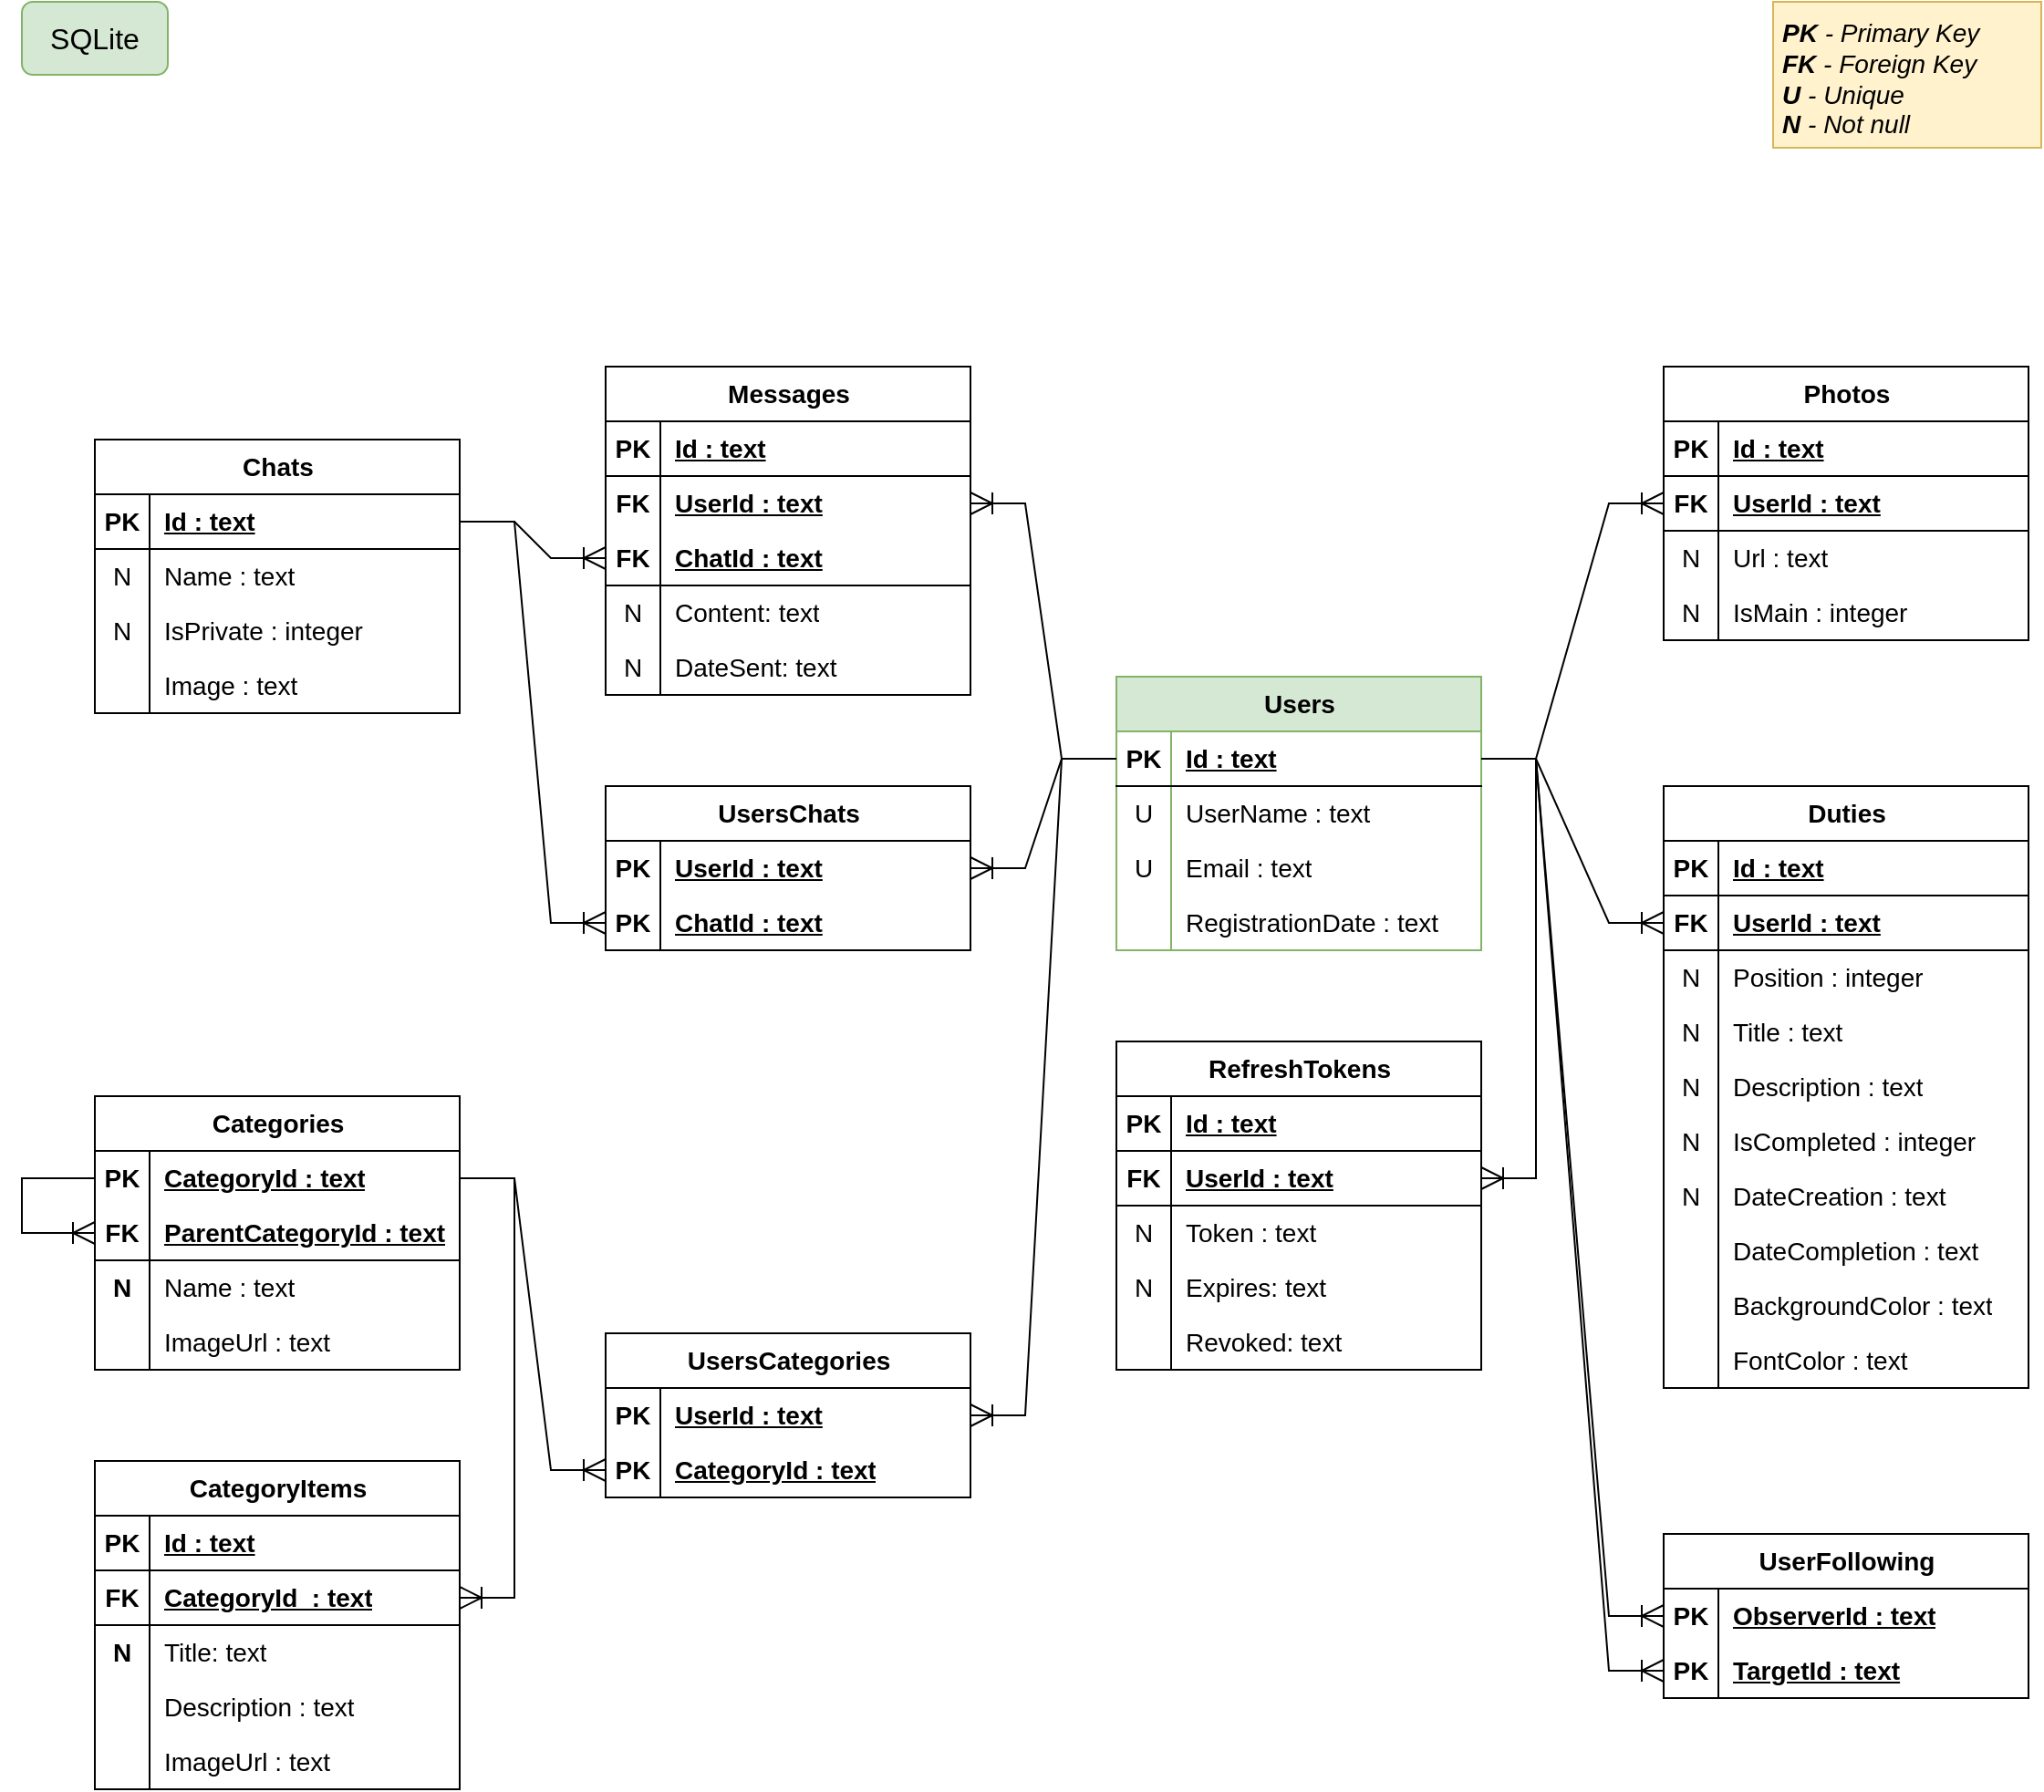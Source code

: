 <mxfile version="21.5.1" type="device">
  <diagram name="Сторінка-1" id="WFCr-dlh56mRX7i9A3j5">
    <mxGraphModel dx="2245" dy="838" grid="1" gridSize="10" guides="1" tooltips="1" connect="1" arrows="1" fold="1" page="1" pageScale="1" pageWidth="827" pageHeight="1169" math="0" shadow="0">
      <root>
        <mxCell id="0" />
        <mxCell id="1" parent="0" />
        <mxCell id="i38YBa2pARtEOWNtcNaO-1" value="Users" style="shape=table;startSize=30;container=1;collapsible=1;childLayout=tableLayout;fixedRows=1;rowLines=0;fontStyle=1;align=center;resizeLast=1;html=1;fontSize=14;fillColor=#d5e8d4;strokeColor=#82b366;" parent="1" vertex="1">
          <mxGeometry x="320" y="370" width="200" height="150" as="geometry" />
        </mxCell>
        <mxCell id="i38YBa2pARtEOWNtcNaO-2" value="" style="shape=tableRow;horizontal=0;startSize=0;swimlaneHead=0;swimlaneBody=0;fillColor=none;collapsible=0;dropTarget=0;points=[[0,0.5],[1,0.5]];portConstraint=eastwest;top=0;left=0;right=0;bottom=1;fontSize=14;" parent="i38YBa2pARtEOWNtcNaO-1" vertex="1">
          <mxGeometry y="30" width="200" height="30" as="geometry" />
        </mxCell>
        <mxCell id="i38YBa2pARtEOWNtcNaO-3" value="PK" style="shape=partialRectangle;connectable=0;fillColor=none;top=0;left=0;bottom=0;right=0;fontStyle=1;overflow=hidden;whiteSpace=wrap;html=1;fontSize=14;" parent="i38YBa2pARtEOWNtcNaO-2" vertex="1">
          <mxGeometry width="30" height="30" as="geometry">
            <mxRectangle width="30" height="30" as="alternateBounds" />
          </mxGeometry>
        </mxCell>
        <mxCell id="i38YBa2pARtEOWNtcNaO-4" value="Id : text" style="shape=partialRectangle;connectable=0;fillColor=none;top=0;left=0;bottom=0;right=0;align=left;spacingLeft=6;fontStyle=5;overflow=hidden;whiteSpace=wrap;html=1;fontSize=14;" parent="i38YBa2pARtEOWNtcNaO-2" vertex="1">
          <mxGeometry x="30" width="170" height="30" as="geometry">
            <mxRectangle width="170" height="30" as="alternateBounds" />
          </mxGeometry>
        </mxCell>
        <mxCell id="i38YBa2pARtEOWNtcNaO-5" value="" style="shape=tableRow;horizontal=0;startSize=0;swimlaneHead=0;swimlaneBody=0;fillColor=none;collapsible=0;dropTarget=0;points=[[0,0.5],[1,0.5]];portConstraint=eastwest;top=0;left=0;right=0;bottom=0;fontSize=14;" parent="i38YBa2pARtEOWNtcNaO-1" vertex="1">
          <mxGeometry y="60" width="200" height="30" as="geometry" />
        </mxCell>
        <mxCell id="i38YBa2pARtEOWNtcNaO-6" value="U" style="shape=partialRectangle;connectable=0;fillColor=none;top=0;left=0;bottom=0;right=0;editable=1;overflow=hidden;whiteSpace=wrap;html=1;fontSize=14;" parent="i38YBa2pARtEOWNtcNaO-5" vertex="1">
          <mxGeometry width="30" height="30" as="geometry">
            <mxRectangle width="30" height="30" as="alternateBounds" />
          </mxGeometry>
        </mxCell>
        <mxCell id="i38YBa2pARtEOWNtcNaO-7" value="UserName : text" style="shape=partialRectangle;connectable=0;fillColor=none;top=0;left=0;bottom=0;right=0;align=left;spacingLeft=6;overflow=hidden;whiteSpace=wrap;html=1;fontSize=14;" parent="i38YBa2pARtEOWNtcNaO-5" vertex="1">
          <mxGeometry x="30" width="170" height="30" as="geometry">
            <mxRectangle width="170" height="30" as="alternateBounds" />
          </mxGeometry>
        </mxCell>
        <mxCell id="i38YBa2pARtEOWNtcNaO-8" value="" style="shape=tableRow;horizontal=0;startSize=0;swimlaneHead=0;swimlaneBody=0;fillColor=none;collapsible=0;dropTarget=0;points=[[0,0.5],[1,0.5]];portConstraint=eastwest;top=0;left=0;right=0;bottom=0;fontSize=14;" parent="i38YBa2pARtEOWNtcNaO-1" vertex="1">
          <mxGeometry y="90" width="200" height="30" as="geometry" />
        </mxCell>
        <mxCell id="i38YBa2pARtEOWNtcNaO-9" value="U" style="shape=partialRectangle;connectable=0;fillColor=none;top=0;left=0;bottom=0;right=0;editable=1;overflow=hidden;whiteSpace=wrap;html=1;fontSize=14;" parent="i38YBa2pARtEOWNtcNaO-8" vertex="1">
          <mxGeometry width="30" height="30" as="geometry">
            <mxRectangle width="30" height="30" as="alternateBounds" />
          </mxGeometry>
        </mxCell>
        <mxCell id="i38YBa2pARtEOWNtcNaO-10" value="Email&amp;nbsp;: text" style="shape=partialRectangle;connectable=0;fillColor=none;top=0;left=0;bottom=0;right=0;align=left;spacingLeft=6;overflow=hidden;whiteSpace=wrap;html=1;fontSize=14;" parent="i38YBa2pARtEOWNtcNaO-8" vertex="1">
          <mxGeometry x="30" width="170" height="30" as="geometry">
            <mxRectangle width="170" height="30" as="alternateBounds" />
          </mxGeometry>
        </mxCell>
        <mxCell id="i38YBa2pARtEOWNtcNaO-11" value="" style="shape=tableRow;horizontal=0;startSize=0;swimlaneHead=0;swimlaneBody=0;fillColor=none;collapsible=0;dropTarget=0;points=[[0,0.5],[1,0.5]];portConstraint=eastwest;top=0;left=0;right=0;bottom=0;fontSize=14;" parent="i38YBa2pARtEOWNtcNaO-1" vertex="1">
          <mxGeometry y="120" width="200" height="30" as="geometry" />
        </mxCell>
        <mxCell id="i38YBa2pARtEOWNtcNaO-12" value="" style="shape=partialRectangle;connectable=0;fillColor=none;top=0;left=0;bottom=0;right=0;editable=1;overflow=hidden;whiteSpace=wrap;html=1;fontSize=14;" parent="i38YBa2pARtEOWNtcNaO-11" vertex="1">
          <mxGeometry width="30" height="30" as="geometry">
            <mxRectangle width="30" height="30" as="alternateBounds" />
          </mxGeometry>
        </mxCell>
        <mxCell id="i38YBa2pARtEOWNtcNaO-13" value="RegistrationDate : text" style="shape=partialRectangle;connectable=0;fillColor=none;top=0;left=0;bottom=0;right=0;align=left;spacingLeft=6;overflow=hidden;whiteSpace=wrap;html=1;fontSize=14;" parent="i38YBa2pARtEOWNtcNaO-11" vertex="1">
          <mxGeometry x="30" width="170" height="30" as="geometry">
            <mxRectangle width="170" height="30" as="alternateBounds" />
          </mxGeometry>
        </mxCell>
        <mxCell id="i38YBa2pARtEOWNtcNaO-14" value="Duties" style="shape=table;startSize=30;container=1;collapsible=1;childLayout=tableLayout;fixedRows=1;rowLines=0;fontStyle=1;align=center;resizeLast=1;html=1;fontSize=14;" parent="1" vertex="1">
          <mxGeometry x="620" y="430" width="200" height="330" as="geometry">
            <mxRectangle x="320" y="80" width="80" height="30" as="alternateBounds" />
          </mxGeometry>
        </mxCell>
        <mxCell id="i38YBa2pARtEOWNtcNaO-15" value="" style="shape=tableRow;horizontal=0;startSize=0;swimlaneHead=0;swimlaneBody=0;fillColor=none;collapsible=0;dropTarget=0;points=[[0,0.5],[1,0.5]];portConstraint=eastwest;top=0;left=0;right=0;bottom=1;fontSize=14;swimlaneLine=1;labelBorderColor=none;" parent="i38YBa2pARtEOWNtcNaO-14" vertex="1">
          <mxGeometry y="30" width="200" height="30" as="geometry" />
        </mxCell>
        <mxCell id="i38YBa2pARtEOWNtcNaO-16" value="PK" style="shape=partialRectangle;connectable=0;fillColor=none;top=0;left=0;bottom=0;right=0;fontStyle=1;overflow=hidden;whiteSpace=wrap;html=1;fontSize=14;" parent="i38YBa2pARtEOWNtcNaO-15" vertex="1">
          <mxGeometry width="30" height="30" as="geometry">
            <mxRectangle width="30" height="30" as="alternateBounds" />
          </mxGeometry>
        </mxCell>
        <mxCell id="i38YBa2pARtEOWNtcNaO-17" value="Id : text" style="shape=partialRectangle;connectable=0;fillColor=none;top=0;left=0;bottom=0;right=0;align=left;spacingLeft=6;fontStyle=5;overflow=hidden;whiteSpace=wrap;html=1;fontSize=14;" parent="i38YBa2pARtEOWNtcNaO-15" vertex="1">
          <mxGeometry x="30" width="170" height="30" as="geometry">
            <mxRectangle width="170" height="30" as="alternateBounds" />
          </mxGeometry>
        </mxCell>
        <mxCell id="i38YBa2pARtEOWNtcNaO-39" value="" style="shape=tableRow;horizontal=0;startSize=0;swimlaneHead=0;swimlaneBody=0;fillColor=none;collapsible=0;dropTarget=0;points=[[0,0.5],[1,0.5]];portConstraint=eastwest;top=0;left=0;right=0;bottom=1;fontSize=14;strokeColor=default;" parent="i38YBa2pARtEOWNtcNaO-14" vertex="1">
          <mxGeometry y="60" width="200" height="30" as="geometry" />
        </mxCell>
        <mxCell id="i38YBa2pARtEOWNtcNaO-40" value="FK" style="shape=partialRectangle;connectable=0;fillColor=none;top=0;left=0;bottom=0;right=0;fontStyle=1;overflow=hidden;whiteSpace=wrap;html=1;fontSize=14;" parent="i38YBa2pARtEOWNtcNaO-39" vertex="1">
          <mxGeometry width="30" height="30" as="geometry">
            <mxRectangle width="30" height="30" as="alternateBounds" />
          </mxGeometry>
        </mxCell>
        <mxCell id="i38YBa2pARtEOWNtcNaO-41" value="UserId : text" style="shape=partialRectangle;connectable=0;fillColor=none;top=0;left=0;bottom=0;right=0;align=left;spacingLeft=6;fontStyle=5;overflow=hidden;whiteSpace=wrap;html=1;fontSize=14;" parent="i38YBa2pARtEOWNtcNaO-39" vertex="1">
          <mxGeometry x="30" width="170" height="30" as="geometry">
            <mxRectangle width="170" height="30" as="alternateBounds" />
          </mxGeometry>
        </mxCell>
        <mxCell id="i38YBa2pARtEOWNtcNaO-18" value="" style="shape=tableRow;horizontal=0;startSize=0;swimlaneHead=0;swimlaneBody=0;fillColor=none;collapsible=0;dropTarget=0;points=[[0,0.5],[1,0.5]];portConstraint=eastwest;top=0;left=0;right=0;bottom=0;fontSize=14;" parent="i38YBa2pARtEOWNtcNaO-14" vertex="1">
          <mxGeometry y="90" width="200" height="30" as="geometry" />
        </mxCell>
        <mxCell id="i38YBa2pARtEOWNtcNaO-19" value="N" style="shape=partialRectangle;connectable=0;fillColor=none;top=0;left=0;bottom=0;right=0;editable=1;overflow=hidden;whiteSpace=wrap;html=1;fontSize=14;" parent="i38YBa2pARtEOWNtcNaO-18" vertex="1">
          <mxGeometry width="30" height="30" as="geometry">
            <mxRectangle width="30" height="30" as="alternateBounds" />
          </mxGeometry>
        </mxCell>
        <mxCell id="i38YBa2pARtEOWNtcNaO-20" value="Position : integer" style="shape=partialRectangle;connectable=0;fillColor=none;top=0;left=0;bottom=0;right=0;align=left;spacingLeft=6;overflow=hidden;whiteSpace=wrap;html=1;fontSize=14;" parent="i38YBa2pARtEOWNtcNaO-18" vertex="1">
          <mxGeometry x="30" width="170" height="30" as="geometry">
            <mxRectangle width="170" height="30" as="alternateBounds" />
          </mxGeometry>
        </mxCell>
        <mxCell id="i38YBa2pARtEOWNtcNaO-21" value="" style="shape=tableRow;horizontal=0;startSize=0;swimlaneHead=0;swimlaneBody=0;fillColor=none;collapsible=0;dropTarget=0;points=[[0,0.5],[1,0.5]];portConstraint=eastwest;top=0;left=0;right=0;bottom=0;fontSize=14;" parent="i38YBa2pARtEOWNtcNaO-14" vertex="1">
          <mxGeometry y="120" width="200" height="30" as="geometry" />
        </mxCell>
        <mxCell id="i38YBa2pARtEOWNtcNaO-22" value="N" style="shape=partialRectangle;connectable=0;fillColor=none;top=0;left=0;bottom=0;right=0;editable=1;overflow=hidden;whiteSpace=wrap;html=1;fontSize=14;" parent="i38YBa2pARtEOWNtcNaO-21" vertex="1">
          <mxGeometry width="30" height="30" as="geometry">
            <mxRectangle width="30" height="30" as="alternateBounds" />
          </mxGeometry>
        </mxCell>
        <mxCell id="i38YBa2pARtEOWNtcNaO-23" value="Title : text" style="shape=partialRectangle;connectable=0;fillColor=none;top=0;left=0;bottom=0;right=0;align=left;spacingLeft=6;overflow=hidden;whiteSpace=wrap;html=1;fontSize=14;" parent="i38YBa2pARtEOWNtcNaO-21" vertex="1">
          <mxGeometry x="30" width="170" height="30" as="geometry">
            <mxRectangle width="170" height="30" as="alternateBounds" />
          </mxGeometry>
        </mxCell>
        <mxCell id="i38YBa2pARtEOWNtcNaO-24" value="" style="shape=tableRow;horizontal=0;startSize=0;swimlaneHead=0;swimlaneBody=0;fillColor=none;collapsible=0;dropTarget=0;points=[[0,0.5],[1,0.5]];portConstraint=eastwest;top=0;left=0;right=0;bottom=0;fontSize=14;" parent="i38YBa2pARtEOWNtcNaO-14" vertex="1">
          <mxGeometry y="150" width="200" height="30" as="geometry" />
        </mxCell>
        <mxCell id="i38YBa2pARtEOWNtcNaO-25" value="N" style="shape=partialRectangle;connectable=0;fillColor=none;top=0;left=0;bottom=0;right=0;editable=1;overflow=hidden;whiteSpace=wrap;html=1;fontSize=14;" parent="i38YBa2pARtEOWNtcNaO-24" vertex="1">
          <mxGeometry width="30" height="30" as="geometry">
            <mxRectangle width="30" height="30" as="alternateBounds" />
          </mxGeometry>
        </mxCell>
        <mxCell id="i38YBa2pARtEOWNtcNaO-26" value="Description : text" style="shape=partialRectangle;connectable=0;fillColor=none;top=0;left=0;bottom=0;right=0;align=left;spacingLeft=6;overflow=hidden;whiteSpace=wrap;html=1;fontSize=14;" parent="i38YBa2pARtEOWNtcNaO-24" vertex="1">
          <mxGeometry x="30" width="170" height="30" as="geometry">
            <mxRectangle width="170" height="30" as="alternateBounds" />
          </mxGeometry>
        </mxCell>
        <mxCell id="i38YBa2pARtEOWNtcNaO-64" value="" style="shape=tableRow;horizontal=0;startSize=0;swimlaneHead=0;swimlaneBody=0;fillColor=none;collapsible=0;dropTarget=0;points=[[0,0.5],[1,0.5]];portConstraint=eastwest;top=0;left=0;right=0;bottom=0;fontSize=14;" parent="i38YBa2pARtEOWNtcNaO-14" vertex="1">
          <mxGeometry y="180" width="200" height="30" as="geometry" />
        </mxCell>
        <mxCell id="i38YBa2pARtEOWNtcNaO-65" value="N" style="shape=partialRectangle;connectable=0;fillColor=none;top=0;left=0;bottom=0;right=0;editable=1;overflow=hidden;whiteSpace=wrap;html=1;fontSize=14;" parent="i38YBa2pARtEOWNtcNaO-64" vertex="1">
          <mxGeometry width="30" height="30" as="geometry">
            <mxRectangle width="30" height="30" as="alternateBounds" />
          </mxGeometry>
        </mxCell>
        <mxCell id="i38YBa2pARtEOWNtcNaO-66" value="IsCompleted : integer" style="shape=partialRectangle;connectable=0;fillColor=none;top=0;left=0;bottom=0;right=0;align=left;spacingLeft=6;overflow=hidden;whiteSpace=wrap;html=1;fontSize=14;" parent="i38YBa2pARtEOWNtcNaO-64" vertex="1">
          <mxGeometry x="30" width="170" height="30" as="geometry">
            <mxRectangle width="170" height="30" as="alternateBounds" />
          </mxGeometry>
        </mxCell>
        <mxCell id="i38YBa2pARtEOWNtcNaO-67" value="" style="shape=tableRow;horizontal=0;startSize=0;swimlaneHead=0;swimlaneBody=0;fillColor=none;collapsible=0;dropTarget=0;points=[[0,0.5],[1,0.5]];portConstraint=eastwest;top=0;left=0;right=0;bottom=0;fontSize=14;" parent="i38YBa2pARtEOWNtcNaO-14" vertex="1">
          <mxGeometry y="210" width="200" height="30" as="geometry" />
        </mxCell>
        <mxCell id="i38YBa2pARtEOWNtcNaO-68" value="N" style="shape=partialRectangle;connectable=0;fillColor=none;top=0;left=0;bottom=0;right=0;editable=1;overflow=hidden;whiteSpace=wrap;html=1;fontSize=14;" parent="i38YBa2pARtEOWNtcNaO-67" vertex="1">
          <mxGeometry width="30" height="30" as="geometry">
            <mxRectangle width="30" height="30" as="alternateBounds" />
          </mxGeometry>
        </mxCell>
        <mxCell id="i38YBa2pARtEOWNtcNaO-69" value="DateCreation : text" style="shape=partialRectangle;connectable=0;fillColor=none;top=0;left=0;bottom=0;right=0;align=left;spacingLeft=6;overflow=hidden;whiteSpace=wrap;html=1;fontSize=14;" parent="i38YBa2pARtEOWNtcNaO-67" vertex="1">
          <mxGeometry x="30" width="170" height="30" as="geometry">
            <mxRectangle width="170" height="30" as="alternateBounds" />
          </mxGeometry>
        </mxCell>
        <mxCell id="i38YBa2pARtEOWNtcNaO-70" value="" style="shape=tableRow;horizontal=0;startSize=0;swimlaneHead=0;swimlaneBody=0;fillColor=none;collapsible=0;dropTarget=0;points=[[0,0.5],[1,0.5]];portConstraint=eastwest;top=0;left=0;right=0;bottom=0;fontSize=14;" parent="i38YBa2pARtEOWNtcNaO-14" vertex="1">
          <mxGeometry y="240" width="200" height="30" as="geometry" />
        </mxCell>
        <mxCell id="i38YBa2pARtEOWNtcNaO-71" value="" style="shape=partialRectangle;connectable=0;fillColor=none;top=0;left=0;bottom=0;right=0;editable=1;overflow=hidden;whiteSpace=wrap;html=1;fontSize=14;" parent="i38YBa2pARtEOWNtcNaO-70" vertex="1">
          <mxGeometry width="30" height="30" as="geometry">
            <mxRectangle width="30" height="30" as="alternateBounds" />
          </mxGeometry>
        </mxCell>
        <mxCell id="i38YBa2pARtEOWNtcNaO-72" value="DateCompletion : text" style="shape=partialRectangle;connectable=0;fillColor=none;top=0;left=0;bottom=0;right=0;align=left;spacingLeft=6;overflow=hidden;whiteSpace=wrap;html=1;fontSize=14;" parent="i38YBa2pARtEOWNtcNaO-70" vertex="1">
          <mxGeometry x="30" width="170" height="30" as="geometry">
            <mxRectangle width="170" height="30" as="alternateBounds" />
          </mxGeometry>
        </mxCell>
        <mxCell id="i38YBa2pARtEOWNtcNaO-73" value="" style="shape=tableRow;horizontal=0;startSize=0;swimlaneHead=0;swimlaneBody=0;fillColor=none;collapsible=0;dropTarget=0;points=[[0,0.5],[1,0.5]];portConstraint=eastwest;top=0;left=0;right=0;bottom=0;fontSize=14;" parent="i38YBa2pARtEOWNtcNaO-14" vertex="1">
          <mxGeometry y="270" width="200" height="30" as="geometry" />
        </mxCell>
        <mxCell id="i38YBa2pARtEOWNtcNaO-74" value="" style="shape=partialRectangle;connectable=0;fillColor=none;top=0;left=0;bottom=0;right=0;editable=1;overflow=hidden;whiteSpace=wrap;html=1;fontSize=14;" parent="i38YBa2pARtEOWNtcNaO-73" vertex="1">
          <mxGeometry width="30" height="30" as="geometry">
            <mxRectangle width="30" height="30" as="alternateBounds" />
          </mxGeometry>
        </mxCell>
        <mxCell id="i38YBa2pARtEOWNtcNaO-75" value="BackgroundColor : text" style="shape=partialRectangle;connectable=0;fillColor=none;top=0;left=0;bottom=0;right=0;align=left;spacingLeft=6;overflow=hidden;whiteSpace=wrap;html=1;fontSize=14;" parent="i38YBa2pARtEOWNtcNaO-73" vertex="1">
          <mxGeometry x="30" width="170" height="30" as="geometry">
            <mxRectangle width="170" height="30" as="alternateBounds" />
          </mxGeometry>
        </mxCell>
        <mxCell id="i38YBa2pARtEOWNtcNaO-76" value="" style="shape=tableRow;horizontal=0;startSize=0;swimlaneHead=0;swimlaneBody=0;fillColor=none;collapsible=0;dropTarget=0;points=[[0,0.5],[1,0.5]];portConstraint=eastwest;top=0;left=0;right=0;bottom=0;fontSize=14;" parent="i38YBa2pARtEOWNtcNaO-14" vertex="1">
          <mxGeometry y="300" width="200" height="30" as="geometry" />
        </mxCell>
        <mxCell id="i38YBa2pARtEOWNtcNaO-77" value="" style="shape=partialRectangle;connectable=0;fillColor=none;top=0;left=0;bottom=0;right=0;editable=1;overflow=hidden;whiteSpace=wrap;html=1;fontSize=14;" parent="i38YBa2pARtEOWNtcNaO-76" vertex="1">
          <mxGeometry width="30" height="30" as="geometry">
            <mxRectangle width="30" height="30" as="alternateBounds" />
          </mxGeometry>
        </mxCell>
        <mxCell id="i38YBa2pARtEOWNtcNaO-78" value="FontColor : text" style="shape=partialRectangle;connectable=0;fillColor=none;top=0;left=0;bottom=0;right=0;align=left;spacingLeft=6;overflow=hidden;whiteSpace=wrap;html=1;fontSize=14;" parent="i38YBa2pARtEOWNtcNaO-76" vertex="1">
          <mxGeometry x="30" width="170" height="30" as="geometry">
            <mxRectangle width="170" height="30" as="alternateBounds" />
          </mxGeometry>
        </mxCell>
        <mxCell id="i38YBa2pARtEOWNtcNaO-79" value="" style="edgeStyle=entityRelationEdgeStyle;fontSize=12;html=1;endArrow=ERoneToMany;rounded=0;exitX=1;exitY=0.5;exitDx=0;exitDy=0;entryX=0;entryY=0.5;entryDx=0;entryDy=0;endSize=10;startSize=10;" parent="1" source="i38YBa2pARtEOWNtcNaO-2" target="i38YBa2pARtEOWNtcNaO-39" edge="1">
          <mxGeometry width="100" height="100" relative="1" as="geometry">
            <mxPoint x="360" y="570" as="sourcePoint" />
            <mxPoint x="460" y="470" as="targetPoint" />
          </mxGeometry>
        </mxCell>
        <mxCell id="i38YBa2pARtEOWNtcNaO-80" value="Photos" style="shape=table;startSize=30;container=1;collapsible=1;childLayout=tableLayout;fixedRows=1;rowLines=0;fontStyle=1;align=center;resizeLast=1;html=1;fontSize=14;" parent="1" vertex="1">
          <mxGeometry x="620" y="200" width="200" height="150" as="geometry">
            <mxRectangle x="320" y="80" width="80" height="30" as="alternateBounds" />
          </mxGeometry>
        </mxCell>
        <mxCell id="i38YBa2pARtEOWNtcNaO-81" value="" style="shape=tableRow;horizontal=0;startSize=0;swimlaneHead=0;swimlaneBody=0;fillColor=none;collapsible=0;dropTarget=0;points=[[0,0.5],[1,0.5]];portConstraint=eastwest;top=0;left=0;right=0;bottom=1;fontSize=14;swimlaneLine=1;labelBorderColor=none;" parent="i38YBa2pARtEOWNtcNaO-80" vertex="1">
          <mxGeometry y="30" width="200" height="30" as="geometry" />
        </mxCell>
        <mxCell id="i38YBa2pARtEOWNtcNaO-82" value="PK" style="shape=partialRectangle;connectable=0;fillColor=none;top=0;left=0;bottom=0;right=0;fontStyle=1;overflow=hidden;whiteSpace=wrap;html=1;fontSize=14;" parent="i38YBa2pARtEOWNtcNaO-81" vertex="1">
          <mxGeometry width="30" height="30" as="geometry">
            <mxRectangle width="30" height="30" as="alternateBounds" />
          </mxGeometry>
        </mxCell>
        <mxCell id="i38YBa2pARtEOWNtcNaO-83" value="Id : text" style="shape=partialRectangle;connectable=0;fillColor=none;top=0;left=0;bottom=0;right=0;align=left;spacingLeft=6;fontStyle=5;overflow=hidden;whiteSpace=wrap;html=1;fontSize=14;" parent="i38YBa2pARtEOWNtcNaO-81" vertex="1">
          <mxGeometry x="30" width="170" height="30" as="geometry">
            <mxRectangle width="170" height="30" as="alternateBounds" />
          </mxGeometry>
        </mxCell>
        <mxCell id="i38YBa2pARtEOWNtcNaO-84" value="" style="shape=tableRow;horizontal=0;startSize=0;swimlaneHead=0;swimlaneBody=0;fillColor=none;collapsible=0;dropTarget=0;points=[[0,0.5],[1,0.5]];portConstraint=eastwest;top=0;left=0;right=0;bottom=1;fontSize=14;strokeColor=default;" parent="i38YBa2pARtEOWNtcNaO-80" vertex="1">
          <mxGeometry y="60" width="200" height="30" as="geometry" />
        </mxCell>
        <mxCell id="i38YBa2pARtEOWNtcNaO-85" value="FK" style="shape=partialRectangle;connectable=0;fillColor=none;top=0;left=0;bottom=0;right=0;fontStyle=1;overflow=hidden;whiteSpace=wrap;html=1;fontSize=14;" parent="i38YBa2pARtEOWNtcNaO-84" vertex="1">
          <mxGeometry width="30" height="30" as="geometry">
            <mxRectangle width="30" height="30" as="alternateBounds" />
          </mxGeometry>
        </mxCell>
        <mxCell id="i38YBa2pARtEOWNtcNaO-86" value="UserId : text" style="shape=partialRectangle;connectable=0;fillColor=none;top=0;left=0;bottom=0;right=0;align=left;spacingLeft=6;fontStyle=5;overflow=hidden;whiteSpace=wrap;html=1;fontSize=14;" parent="i38YBa2pARtEOWNtcNaO-84" vertex="1">
          <mxGeometry x="30" width="170" height="30" as="geometry">
            <mxRectangle width="170" height="30" as="alternateBounds" />
          </mxGeometry>
        </mxCell>
        <mxCell id="i38YBa2pARtEOWNtcNaO-87" value="" style="shape=tableRow;horizontal=0;startSize=0;swimlaneHead=0;swimlaneBody=0;fillColor=none;collapsible=0;dropTarget=0;points=[[0,0.5],[1,0.5]];portConstraint=eastwest;top=0;left=0;right=0;bottom=0;fontSize=14;" parent="i38YBa2pARtEOWNtcNaO-80" vertex="1">
          <mxGeometry y="90" width="200" height="30" as="geometry" />
        </mxCell>
        <mxCell id="i38YBa2pARtEOWNtcNaO-88" value="N" style="shape=partialRectangle;connectable=0;fillColor=none;top=0;left=0;bottom=0;right=0;editable=1;overflow=hidden;whiteSpace=wrap;html=1;fontSize=14;" parent="i38YBa2pARtEOWNtcNaO-87" vertex="1">
          <mxGeometry width="30" height="30" as="geometry">
            <mxRectangle width="30" height="30" as="alternateBounds" />
          </mxGeometry>
        </mxCell>
        <mxCell id="i38YBa2pARtEOWNtcNaO-89" value="Url : text" style="shape=partialRectangle;connectable=0;fillColor=none;top=0;left=0;bottom=0;right=0;align=left;spacingLeft=6;overflow=hidden;whiteSpace=wrap;html=1;fontSize=14;" parent="i38YBa2pARtEOWNtcNaO-87" vertex="1">
          <mxGeometry x="30" width="170" height="30" as="geometry">
            <mxRectangle width="170" height="30" as="alternateBounds" />
          </mxGeometry>
        </mxCell>
        <mxCell id="i38YBa2pARtEOWNtcNaO-90" value="" style="shape=tableRow;horizontal=0;startSize=0;swimlaneHead=0;swimlaneBody=0;fillColor=none;collapsible=0;dropTarget=0;points=[[0,0.5],[1,0.5]];portConstraint=eastwest;top=0;left=0;right=0;bottom=0;fontSize=14;" parent="i38YBa2pARtEOWNtcNaO-80" vertex="1">
          <mxGeometry y="120" width="200" height="30" as="geometry" />
        </mxCell>
        <mxCell id="i38YBa2pARtEOWNtcNaO-91" value="N" style="shape=partialRectangle;connectable=0;fillColor=none;top=0;left=0;bottom=0;right=0;editable=1;overflow=hidden;whiteSpace=wrap;html=1;fontSize=14;" parent="i38YBa2pARtEOWNtcNaO-90" vertex="1">
          <mxGeometry width="30" height="30" as="geometry">
            <mxRectangle width="30" height="30" as="alternateBounds" />
          </mxGeometry>
        </mxCell>
        <mxCell id="i38YBa2pARtEOWNtcNaO-92" value="IsMain : integer" style="shape=partialRectangle;connectable=0;fillColor=none;top=0;left=0;bottom=0;right=0;align=left;spacingLeft=6;overflow=hidden;whiteSpace=wrap;html=1;fontSize=14;" parent="i38YBa2pARtEOWNtcNaO-90" vertex="1">
          <mxGeometry x="30" width="170" height="30" as="geometry">
            <mxRectangle width="170" height="30" as="alternateBounds" />
          </mxGeometry>
        </mxCell>
        <mxCell id="i38YBa2pARtEOWNtcNaO-111" value="" style="edgeStyle=entityRelationEdgeStyle;fontSize=12;html=1;endArrow=ERoneToMany;rounded=0;entryX=0;entryY=0.5;entryDx=0;entryDy=0;endSize=10;startSize=10;exitX=1;exitY=0.5;exitDx=0;exitDy=0;" parent="1" source="i38YBa2pARtEOWNtcNaO-2" target="i38YBa2pARtEOWNtcNaO-84" edge="1">
          <mxGeometry width="100" height="100" relative="1" as="geometry">
            <mxPoint x="500" y="370" as="sourcePoint" />
            <mxPoint x="610" y="485" as="targetPoint" />
          </mxGeometry>
        </mxCell>
        <mxCell id="i38YBa2pARtEOWNtcNaO-112" value="Chats" style="shape=table;startSize=30;container=1;collapsible=1;childLayout=tableLayout;fixedRows=1;rowLines=0;fontStyle=1;align=center;resizeLast=1;html=1;fontSize=14;" parent="1" vertex="1">
          <mxGeometry x="-240" y="240" width="200" height="150" as="geometry" />
        </mxCell>
        <mxCell id="i38YBa2pARtEOWNtcNaO-113" value="" style="shape=tableRow;horizontal=0;startSize=0;swimlaneHead=0;swimlaneBody=0;fillColor=none;collapsible=0;dropTarget=0;points=[[0,0.5],[1,0.5]];portConstraint=eastwest;top=0;left=0;right=0;bottom=1;fontSize=14;" parent="i38YBa2pARtEOWNtcNaO-112" vertex="1">
          <mxGeometry y="30" width="200" height="30" as="geometry" />
        </mxCell>
        <mxCell id="i38YBa2pARtEOWNtcNaO-114" value="PK" style="shape=partialRectangle;connectable=0;fillColor=none;top=0;left=0;bottom=0;right=0;fontStyle=1;overflow=hidden;whiteSpace=wrap;html=1;fontSize=14;" parent="i38YBa2pARtEOWNtcNaO-113" vertex="1">
          <mxGeometry width="30" height="30" as="geometry">
            <mxRectangle width="30" height="30" as="alternateBounds" />
          </mxGeometry>
        </mxCell>
        <mxCell id="i38YBa2pARtEOWNtcNaO-115" value="Id : text" style="shape=partialRectangle;connectable=0;fillColor=none;top=0;left=0;bottom=0;right=0;align=left;spacingLeft=6;fontStyle=5;overflow=hidden;whiteSpace=wrap;html=1;fontSize=14;" parent="i38YBa2pARtEOWNtcNaO-113" vertex="1">
          <mxGeometry x="30" width="170" height="30" as="geometry">
            <mxRectangle width="170" height="30" as="alternateBounds" />
          </mxGeometry>
        </mxCell>
        <mxCell id="i38YBa2pARtEOWNtcNaO-116" value="" style="shape=tableRow;horizontal=0;startSize=0;swimlaneHead=0;swimlaneBody=0;fillColor=none;collapsible=0;dropTarget=0;points=[[0,0.5],[1,0.5]];portConstraint=eastwest;top=0;left=0;right=0;bottom=0;fontSize=14;" parent="i38YBa2pARtEOWNtcNaO-112" vertex="1">
          <mxGeometry y="60" width="200" height="30" as="geometry" />
        </mxCell>
        <mxCell id="i38YBa2pARtEOWNtcNaO-117" value="N" style="shape=partialRectangle;connectable=0;fillColor=none;top=0;left=0;bottom=0;right=0;editable=1;overflow=hidden;whiteSpace=wrap;html=1;fontSize=14;" parent="i38YBa2pARtEOWNtcNaO-116" vertex="1">
          <mxGeometry width="30" height="30" as="geometry">
            <mxRectangle width="30" height="30" as="alternateBounds" />
          </mxGeometry>
        </mxCell>
        <mxCell id="i38YBa2pARtEOWNtcNaO-118" value="Name : text" style="shape=partialRectangle;connectable=0;fillColor=none;top=0;left=0;bottom=0;right=0;align=left;spacingLeft=6;overflow=hidden;whiteSpace=wrap;html=1;fontSize=14;" parent="i38YBa2pARtEOWNtcNaO-116" vertex="1">
          <mxGeometry x="30" width="170" height="30" as="geometry">
            <mxRectangle width="170" height="30" as="alternateBounds" />
          </mxGeometry>
        </mxCell>
        <mxCell id="i38YBa2pARtEOWNtcNaO-119" value="" style="shape=tableRow;horizontal=0;startSize=0;swimlaneHead=0;swimlaneBody=0;fillColor=none;collapsible=0;dropTarget=0;points=[[0,0.5],[1,0.5]];portConstraint=eastwest;top=0;left=0;right=0;bottom=0;fontSize=14;" parent="i38YBa2pARtEOWNtcNaO-112" vertex="1">
          <mxGeometry y="90" width="200" height="30" as="geometry" />
        </mxCell>
        <mxCell id="i38YBa2pARtEOWNtcNaO-120" value="N" style="shape=partialRectangle;connectable=0;fillColor=none;top=0;left=0;bottom=0;right=0;editable=1;overflow=hidden;whiteSpace=wrap;html=1;fontSize=14;" parent="i38YBa2pARtEOWNtcNaO-119" vertex="1">
          <mxGeometry width="30" height="30" as="geometry">
            <mxRectangle width="30" height="30" as="alternateBounds" />
          </mxGeometry>
        </mxCell>
        <mxCell id="i38YBa2pARtEOWNtcNaO-121" value="IsPrivate : integer" style="shape=partialRectangle;connectable=0;fillColor=none;top=0;left=0;bottom=0;right=0;align=left;spacingLeft=6;overflow=hidden;whiteSpace=wrap;html=1;fontSize=14;" parent="i38YBa2pARtEOWNtcNaO-119" vertex="1">
          <mxGeometry x="30" width="170" height="30" as="geometry">
            <mxRectangle width="170" height="30" as="alternateBounds" />
          </mxGeometry>
        </mxCell>
        <mxCell id="i38YBa2pARtEOWNtcNaO-142" value="" style="shape=tableRow;horizontal=0;startSize=0;swimlaneHead=0;swimlaneBody=0;fillColor=none;collapsible=0;dropTarget=0;points=[[0,0.5],[1,0.5]];portConstraint=eastwest;top=0;left=0;right=0;bottom=0;fontSize=14;" parent="i38YBa2pARtEOWNtcNaO-112" vertex="1">
          <mxGeometry y="120" width="200" height="30" as="geometry" />
        </mxCell>
        <mxCell id="i38YBa2pARtEOWNtcNaO-143" value="" style="shape=partialRectangle;connectable=0;fillColor=none;top=0;left=0;bottom=0;right=0;editable=1;overflow=hidden;whiteSpace=wrap;html=1;fontSize=14;" parent="i38YBa2pARtEOWNtcNaO-142" vertex="1">
          <mxGeometry width="30" height="30" as="geometry">
            <mxRectangle width="30" height="30" as="alternateBounds" />
          </mxGeometry>
        </mxCell>
        <mxCell id="i38YBa2pARtEOWNtcNaO-144" value="Image : text" style="shape=partialRectangle;connectable=0;fillColor=none;top=0;left=0;bottom=0;right=0;align=left;spacingLeft=6;overflow=hidden;whiteSpace=wrap;html=1;fontSize=14;" parent="i38YBa2pARtEOWNtcNaO-142" vertex="1">
          <mxGeometry x="30" width="170" height="30" as="geometry">
            <mxRectangle width="170" height="30" as="alternateBounds" />
          </mxGeometry>
        </mxCell>
        <mxCell id="i38YBa2pARtEOWNtcNaO-125" value="SQLite" style="rounded=1;align=center;fillColor=#d5e8d4;strokeColor=#82b366;html=1;whiteSpace=wrap;fontSize=16;fontColor=#000000;" parent="1" vertex="1">
          <mxGeometry x="-280" width="80" height="40" as="geometry" />
        </mxCell>
        <mxCell id="i38YBa2pARtEOWNtcNaO-126" value="UsersChats" style="shape=table;startSize=30;container=1;collapsible=1;childLayout=tableLayout;fixedRows=1;rowLines=0;fontStyle=1;align=center;resizeLast=1;html=1;fontSize=14;" parent="1" vertex="1">
          <mxGeometry x="40" y="430" width="200" height="90" as="geometry" />
        </mxCell>
        <mxCell id="i38YBa2pARtEOWNtcNaO-139" value="" style="shape=tableRow;horizontal=0;startSize=0;swimlaneHead=0;swimlaneBody=0;fillColor=none;collapsible=0;dropTarget=0;points=[[0,0.5],[1,0.5]];portConstraint=eastwest;top=0;left=0;right=0;bottom=0;fontSize=14;" parent="i38YBa2pARtEOWNtcNaO-126" vertex="1">
          <mxGeometry y="30" width="200" height="30" as="geometry" />
        </mxCell>
        <mxCell id="i38YBa2pARtEOWNtcNaO-140" value="PK" style="shape=partialRectangle;connectable=0;fillColor=none;top=0;left=0;bottom=0;right=0;fontStyle=1;overflow=hidden;whiteSpace=wrap;html=1;fontSize=14;" parent="i38YBa2pARtEOWNtcNaO-139" vertex="1">
          <mxGeometry width="30" height="30" as="geometry">
            <mxRectangle width="30" height="30" as="alternateBounds" />
          </mxGeometry>
        </mxCell>
        <mxCell id="i38YBa2pARtEOWNtcNaO-141" value="UserId : text" style="shape=partialRectangle;connectable=0;fillColor=none;top=0;left=0;bottom=0;right=0;align=left;spacingLeft=6;fontStyle=5;overflow=hidden;whiteSpace=wrap;html=1;fontSize=14;" parent="i38YBa2pARtEOWNtcNaO-139" vertex="1">
          <mxGeometry x="30" width="170" height="30" as="geometry">
            <mxRectangle width="170" height="30" as="alternateBounds" />
          </mxGeometry>
        </mxCell>
        <mxCell id="i38YBa2pARtEOWNtcNaO-136" value="" style="shape=tableRow;horizontal=0;startSize=0;swimlaneHead=0;swimlaneBody=0;fillColor=none;collapsible=0;dropTarget=0;points=[[0,0.5],[1,0.5]];portConstraint=eastwest;top=0;left=0;right=0;bottom=1;fontSize=14;" parent="i38YBa2pARtEOWNtcNaO-126" vertex="1">
          <mxGeometry y="60" width="200" height="30" as="geometry" />
        </mxCell>
        <mxCell id="i38YBa2pARtEOWNtcNaO-137" value="PK" style="shape=partialRectangle;connectable=0;fillColor=none;top=0;left=0;bottom=0;right=0;fontStyle=1;overflow=hidden;whiteSpace=wrap;html=1;fontSize=14;" parent="i38YBa2pARtEOWNtcNaO-136" vertex="1">
          <mxGeometry width="30" height="30" as="geometry">
            <mxRectangle width="30" height="30" as="alternateBounds" />
          </mxGeometry>
        </mxCell>
        <mxCell id="i38YBa2pARtEOWNtcNaO-138" value="ChatId : text" style="shape=partialRectangle;connectable=0;fillColor=none;top=0;left=0;bottom=0;right=0;align=left;spacingLeft=6;fontStyle=5;overflow=hidden;whiteSpace=wrap;html=1;fontSize=14;" parent="i38YBa2pARtEOWNtcNaO-136" vertex="1">
          <mxGeometry x="30" width="170" height="30" as="geometry">
            <mxRectangle width="170" height="30" as="alternateBounds" />
          </mxGeometry>
        </mxCell>
        <mxCell id="i38YBa2pARtEOWNtcNaO-145" value="Messages" style="shape=table;startSize=30;container=1;collapsible=1;childLayout=tableLayout;fixedRows=1;rowLines=0;fontStyle=1;align=center;resizeLast=1;html=1;fontSize=14;" parent="1" vertex="1">
          <mxGeometry x="40" y="200" width="200" height="180" as="geometry" />
        </mxCell>
        <mxCell id="i38YBa2pARtEOWNtcNaO-146" value="" style="shape=tableRow;horizontal=0;startSize=0;swimlaneHead=0;swimlaneBody=0;fillColor=none;collapsible=0;dropTarget=0;points=[[0,0.5],[1,0.5]];portConstraint=eastwest;top=0;left=0;right=0;bottom=1;fontSize=14;" parent="i38YBa2pARtEOWNtcNaO-145" vertex="1">
          <mxGeometry y="30" width="200" height="30" as="geometry" />
        </mxCell>
        <mxCell id="i38YBa2pARtEOWNtcNaO-147" value="PK" style="shape=partialRectangle;connectable=0;fillColor=none;top=0;left=0;bottom=0;right=0;fontStyle=1;overflow=hidden;whiteSpace=wrap;html=1;fontSize=14;" parent="i38YBa2pARtEOWNtcNaO-146" vertex="1">
          <mxGeometry width="30" height="30" as="geometry">
            <mxRectangle width="30" height="30" as="alternateBounds" />
          </mxGeometry>
        </mxCell>
        <mxCell id="i38YBa2pARtEOWNtcNaO-148" value="Id : text" style="shape=partialRectangle;connectable=0;fillColor=none;top=0;left=0;bottom=0;right=0;align=left;spacingLeft=6;fontStyle=5;overflow=hidden;whiteSpace=wrap;html=1;fontSize=14;" parent="i38YBa2pARtEOWNtcNaO-146" vertex="1">
          <mxGeometry x="30" width="170" height="30" as="geometry">
            <mxRectangle width="170" height="30" as="alternateBounds" />
          </mxGeometry>
        </mxCell>
        <mxCell id="i38YBa2pARtEOWNtcNaO-158" value="" style="shape=tableRow;horizontal=0;startSize=0;swimlaneHead=0;swimlaneBody=0;fillColor=none;collapsible=0;dropTarget=0;points=[[0,0.5],[1,0.5]];portConstraint=eastwest;top=0;left=0;right=0;bottom=0;fontSize=14;" parent="i38YBa2pARtEOWNtcNaO-145" vertex="1">
          <mxGeometry y="60" width="200" height="30" as="geometry" />
        </mxCell>
        <mxCell id="i38YBa2pARtEOWNtcNaO-159" value="FK" style="shape=partialRectangle;connectable=0;fillColor=none;top=0;left=0;bottom=0;right=0;editable=1;overflow=hidden;whiteSpace=wrap;html=1;fontSize=14;fontStyle=1" parent="i38YBa2pARtEOWNtcNaO-158" vertex="1">
          <mxGeometry width="30" height="30" as="geometry">
            <mxRectangle width="30" height="30" as="alternateBounds" />
          </mxGeometry>
        </mxCell>
        <mxCell id="i38YBa2pARtEOWNtcNaO-160" value="UserId&amp;nbsp;: text" style="shape=partialRectangle;connectable=0;fillColor=none;top=0;left=0;bottom=0;right=0;align=left;spacingLeft=6;overflow=hidden;whiteSpace=wrap;html=1;fontSize=14;fontStyle=5" parent="i38YBa2pARtEOWNtcNaO-158" vertex="1">
          <mxGeometry x="30" width="170" height="30" as="geometry">
            <mxRectangle width="170" height="30" as="alternateBounds" />
          </mxGeometry>
        </mxCell>
        <mxCell id="i38YBa2pARtEOWNtcNaO-149" value="" style="shape=tableRow;horizontal=0;startSize=0;swimlaneHead=0;swimlaneBody=0;fillColor=none;collapsible=0;dropTarget=0;points=[[0,0.5],[1,0.5]];portConstraint=eastwest;top=0;left=0;right=0;bottom=1;fontSize=14;" parent="i38YBa2pARtEOWNtcNaO-145" vertex="1">
          <mxGeometry y="90" width="200" height="30" as="geometry" />
        </mxCell>
        <mxCell id="i38YBa2pARtEOWNtcNaO-150" value="FK" style="shape=partialRectangle;connectable=0;fillColor=none;top=0;left=0;bottom=0;right=0;editable=1;overflow=hidden;whiteSpace=wrap;html=1;fontSize=14;fontStyle=1" parent="i38YBa2pARtEOWNtcNaO-149" vertex="1">
          <mxGeometry width="30" height="30" as="geometry">
            <mxRectangle width="30" height="30" as="alternateBounds" />
          </mxGeometry>
        </mxCell>
        <mxCell id="i38YBa2pARtEOWNtcNaO-151" value="ChatId&amp;nbsp;: text" style="shape=partialRectangle;connectable=0;fillColor=none;top=0;left=0;bottom=0;right=0;align=left;spacingLeft=6;overflow=hidden;whiteSpace=wrap;html=1;fontSize=14;fontStyle=5" parent="i38YBa2pARtEOWNtcNaO-149" vertex="1">
          <mxGeometry x="30" width="170" height="30" as="geometry">
            <mxRectangle width="170" height="30" as="alternateBounds" />
          </mxGeometry>
        </mxCell>
        <mxCell id="i38YBa2pARtEOWNtcNaO-152" value="" style="shape=tableRow;horizontal=0;startSize=0;swimlaneHead=0;swimlaneBody=0;fillColor=none;collapsible=0;dropTarget=0;points=[[0,0.5],[1,0.5]];portConstraint=eastwest;top=0;left=0;right=0;bottom=0;fontSize=14;" parent="i38YBa2pARtEOWNtcNaO-145" vertex="1">
          <mxGeometry y="120" width="200" height="30" as="geometry" />
        </mxCell>
        <mxCell id="i38YBa2pARtEOWNtcNaO-153" value="N" style="shape=partialRectangle;connectable=0;fillColor=none;top=0;left=0;bottom=0;right=0;editable=1;overflow=hidden;whiteSpace=wrap;html=1;fontSize=14;" parent="i38YBa2pARtEOWNtcNaO-152" vertex="1">
          <mxGeometry width="30" height="30" as="geometry">
            <mxRectangle width="30" height="30" as="alternateBounds" />
          </mxGeometry>
        </mxCell>
        <mxCell id="i38YBa2pARtEOWNtcNaO-154" value="Content: text" style="shape=partialRectangle;connectable=0;fillColor=none;top=0;left=0;bottom=0;right=0;align=left;spacingLeft=6;overflow=hidden;whiteSpace=wrap;html=1;fontSize=14;" parent="i38YBa2pARtEOWNtcNaO-152" vertex="1">
          <mxGeometry x="30" width="170" height="30" as="geometry">
            <mxRectangle width="170" height="30" as="alternateBounds" />
          </mxGeometry>
        </mxCell>
        <mxCell id="juwTPAq8JAwd0j5EcXTO-1" value="" style="shape=tableRow;horizontal=0;startSize=0;swimlaneHead=0;swimlaneBody=0;fillColor=none;collapsible=0;dropTarget=0;points=[[0,0.5],[1,0.5]];portConstraint=eastwest;top=0;left=0;right=0;bottom=0;fontSize=14;" parent="i38YBa2pARtEOWNtcNaO-145" vertex="1">
          <mxGeometry y="150" width="200" height="30" as="geometry" />
        </mxCell>
        <mxCell id="juwTPAq8JAwd0j5EcXTO-2" value="N" style="shape=partialRectangle;connectable=0;fillColor=none;top=0;left=0;bottom=0;right=0;editable=1;overflow=hidden;whiteSpace=wrap;html=1;fontSize=14;" parent="juwTPAq8JAwd0j5EcXTO-1" vertex="1">
          <mxGeometry width="30" height="30" as="geometry">
            <mxRectangle width="30" height="30" as="alternateBounds" />
          </mxGeometry>
        </mxCell>
        <mxCell id="juwTPAq8JAwd0j5EcXTO-3" value="DateSent: text" style="shape=partialRectangle;connectable=0;fillColor=none;top=0;left=0;bottom=0;right=0;align=left;spacingLeft=6;overflow=hidden;whiteSpace=wrap;html=1;fontSize=14;" parent="juwTPAq8JAwd0j5EcXTO-1" vertex="1">
          <mxGeometry x="30" width="170" height="30" as="geometry">
            <mxRectangle width="170" height="30" as="alternateBounds" />
          </mxGeometry>
        </mxCell>
        <mxCell id="i38YBa2pARtEOWNtcNaO-161" value="" style="edgeStyle=entityRelationEdgeStyle;fontSize=12;html=1;endArrow=ERoneToMany;rounded=0;exitX=1;exitY=0.5;exitDx=0;exitDy=0;entryX=0;entryY=0.5;entryDx=0;entryDy=0;endSize=10;startSize=10;" parent="1" source="i38YBa2pARtEOWNtcNaO-113" target="i38YBa2pARtEOWNtcNaO-149" edge="1">
          <mxGeometry width="100" height="100" relative="1" as="geometry">
            <mxPoint y="520" as="sourcePoint" />
            <mxPoint x="-80" y="530" as="targetPoint" />
          </mxGeometry>
        </mxCell>
        <mxCell id="i38YBa2pARtEOWNtcNaO-162" value="" style="edgeStyle=entityRelationEdgeStyle;fontSize=12;html=1;endArrow=ERoneToMany;rounded=0;exitX=0;exitY=0.5;exitDx=0;exitDy=0;entryX=1;entryY=0.5;entryDx=0;entryDy=0;endSize=10;startSize=10;" parent="1" source="i38YBa2pARtEOWNtcNaO-2" target="i38YBa2pARtEOWNtcNaO-158" edge="1">
          <mxGeometry width="100" height="100" relative="1" as="geometry">
            <mxPoint x="350" y="390" as="sourcePoint" />
            <mxPoint x="430" y="660" as="targetPoint" />
          </mxGeometry>
        </mxCell>
        <mxCell id="i38YBa2pARtEOWNtcNaO-163" value="" style="edgeStyle=entityRelationEdgeStyle;fontSize=12;html=1;endArrow=ERoneToMany;rounded=0;exitX=1;exitY=0.5;exitDx=0;exitDy=0;entryX=0;entryY=0.5;entryDx=0;entryDy=0;endSize=10;startSize=10;" parent="1" source="i38YBa2pARtEOWNtcNaO-113" target="i38YBa2pARtEOWNtcNaO-136" edge="1">
          <mxGeometry width="100" height="100" relative="1" as="geometry">
            <mxPoint x="400" y="460" as="sourcePoint" />
            <mxPoint x="320" y="560" as="targetPoint" />
          </mxGeometry>
        </mxCell>
        <mxCell id="i38YBa2pARtEOWNtcNaO-164" value="" style="edgeStyle=entityRelationEdgeStyle;fontSize=12;html=1;endArrow=ERoneToMany;rounded=0;exitX=0;exitY=0.5;exitDx=0;exitDy=0;entryX=1;entryY=0.5;entryDx=0;entryDy=0;endSize=10;startSize=10;" parent="1" source="i38YBa2pARtEOWNtcNaO-2" target="i38YBa2pARtEOWNtcNaO-139" edge="1">
          <mxGeometry width="100" height="100" relative="1" as="geometry">
            <mxPoint x="400" y="450" as="sourcePoint" />
            <mxPoint x="320" y="550" as="targetPoint" />
          </mxGeometry>
        </mxCell>
        <mxCell id="Ze-yESy-ZZnN4X1UT9L4-1" value="&lt;b&gt;PK&lt;/b&gt; - Primary Key&lt;br style=&quot;font-size: 14px;&quot;&gt;&lt;b&gt;FK&lt;/b&gt; - Foreign Key&lt;br style=&quot;font-size: 14px;&quot;&gt;&lt;b&gt;U&lt;/b&gt; - Unique&lt;br style=&quot;font-size: 14px;&quot;&gt;&lt;b&gt;N&lt;/b&gt; - Not null" style="text;html=1;strokeColor=#d6b656;fillColor=#fff2cc;align=left;verticalAlign=top;whiteSpace=wrap;rounded=0;horizontal=1;fontSize=14;fontStyle=2;perimeterSpacing=0;spacingTop=2;spacing=2;spacingLeft=3;fontColor=#000000;" parent="1" vertex="1">
          <mxGeometry x="680" width="147" height="80" as="geometry" />
        </mxCell>
        <mxCell id="Qk7CwGMnQ7KUbI2ZNR28-1" value="UsersCategories" style="shape=table;startSize=30;container=1;collapsible=1;childLayout=tableLayout;fixedRows=1;rowLines=0;fontStyle=1;align=center;resizeLast=1;html=1;fontSize=14;" parent="1" vertex="1">
          <mxGeometry x="40" y="730" width="200" height="90" as="geometry" />
        </mxCell>
        <mxCell id="Qk7CwGMnQ7KUbI2ZNR28-2" value="" style="shape=tableRow;horizontal=0;startSize=0;swimlaneHead=0;swimlaneBody=0;fillColor=none;collapsible=0;dropTarget=0;points=[[0,0.5],[1,0.5]];portConstraint=eastwest;top=0;left=0;right=0;bottom=0;fontSize=14;" parent="Qk7CwGMnQ7KUbI2ZNR28-1" vertex="1">
          <mxGeometry y="30" width="200" height="30" as="geometry" />
        </mxCell>
        <mxCell id="Qk7CwGMnQ7KUbI2ZNR28-3" value="PK" style="shape=partialRectangle;connectable=0;fillColor=none;top=0;left=0;bottom=0;right=0;fontStyle=1;overflow=hidden;whiteSpace=wrap;html=1;fontSize=14;" parent="Qk7CwGMnQ7KUbI2ZNR28-2" vertex="1">
          <mxGeometry width="30" height="30" as="geometry">
            <mxRectangle width="30" height="30" as="alternateBounds" />
          </mxGeometry>
        </mxCell>
        <mxCell id="Qk7CwGMnQ7KUbI2ZNR28-4" value="UserId : text" style="shape=partialRectangle;connectable=0;fillColor=none;top=0;left=0;bottom=0;right=0;align=left;spacingLeft=6;fontStyle=5;overflow=hidden;whiteSpace=wrap;html=1;fontSize=14;" parent="Qk7CwGMnQ7KUbI2ZNR28-2" vertex="1">
          <mxGeometry x="30" width="170" height="30" as="geometry">
            <mxRectangle width="170" height="30" as="alternateBounds" />
          </mxGeometry>
        </mxCell>
        <mxCell id="Qk7CwGMnQ7KUbI2ZNR28-8" value="" style="shape=tableRow;horizontal=0;startSize=0;swimlaneHead=0;swimlaneBody=0;fillColor=none;collapsible=0;dropTarget=0;points=[[0,0.5],[1,0.5]];portConstraint=eastwest;top=0;left=0;right=0;bottom=1;fontSize=14;" parent="Qk7CwGMnQ7KUbI2ZNR28-1" vertex="1">
          <mxGeometry y="60" width="200" height="30" as="geometry" />
        </mxCell>
        <mxCell id="Qk7CwGMnQ7KUbI2ZNR28-9" value="PK" style="shape=partialRectangle;connectable=0;fillColor=none;top=0;left=0;bottom=0;right=0;fontStyle=1;overflow=hidden;whiteSpace=wrap;html=1;fontSize=14;" parent="Qk7CwGMnQ7KUbI2ZNR28-8" vertex="1">
          <mxGeometry width="30" height="30" as="geometry">
            <mxRectangle width="30" height="30" as="alternateBounds" />
          </mxGeometry>
        </mxCell>
        <mxCell id="Qk7CwGMnQ7KUbI2ZNR28-10" value="CategoryId : text" style="shape=partialRectangle;connectable=0;fillColor=none;top=0;left=0;bottom=0;right=0;align=left;spacingLeft=6;fontStyle=5;overflow=hidden;whiteSpace=wrap;html=1;fontSize=14;" parent="Qk7CwGMnQ7KUbI2ZNR28-8" vertex="1">
          <mxGeometry x="30" width="170" height="30" as="geometry">
            <mxRectangle width="170" height="30" as="alternateBounds" />
          </mxGeometry>
        </mxCell>
        <mxCell id="Qk7CwGMnQ7KUbI2ZNR28-11" value="Categories" style="shape=table;startSize=30;container=1;collapsible=1;childLayout=tableLayout;fixedRows=1;rowLines=0;fontStyle=1;align=center;resizeLast=1;html=1;fontSize=14;" parent="1" vertex="1">
          <mxGeometry x="-240" y="600" width="200" height="150" as="geometry" />
        </mxCell>
        <mxCell id="Qk7CwGMnQ7KUbI2ZNR28-12" value="" style="shape=tableRow;horizontal=0;startSize=0;swimlaneHead=0;swimlaneBody=0;fillColor=none;collapsible=0;dropTarget=0;points=[[0,0.5],[1,0.5]];portConstraint=eastwest;top=0;left=0;right=0;bottom=0;fontSize=14;" parent="Qk7CwGMnQ7KUbI2ZNR28-11" vertex="1">
          <mxGeometry y="30" width="200" height="30" as="geometry" />
        </mxCell>
        <mxCell id="Qk7CwGMnQ7KUbI2ZNR28-13" value="PK" style="shape=partialRectangle;connectable=0;fillColor=none;top=0;left=0;bottom=0;right=0;fontStyle=1;overflow=hidden;whiteSpace=wrap;html=1;fontSize=14;" parent="Qk7CwGMnQ7KUbI2ZNR28-12" vertex="1">
          <mxGeometry width="30" height="30" as="geometry">
            <mxRectangle width="30" height="30" as="alternateBounds" />
          </mxGeometry>
        </mxCell>
        <mxCell id="Qk7CwGMnQ7KUbI2ZNR28-14" value="CategoryId : text" style="shape=partialRectangle;connectable=0;fillColor=none;top=0;left=0;bottom=0;right=0;align=left;spacingLeft=6;fontStyle=5;overflow=hidden;whiteSpace=wrap;html=1;fontSize=14;" parent="Qk7CwGMnQ7KUbI2ZNR28-12" vertex="1">
          <mxGeometry x="30" width="170" height="30" as="geometry">
            <mxRectangle width="170" height="30" as="alternateBounds" />
          </mxGeometry>
        </mxCell>
        <mxCell id="Qk7CwGMnQ7KUbI2ZNR28-15" value="" style="shape=tableRow;horizontal=0;startSize=0;swimlaneHead=0;swimlaneBody=0;fillColor=none;collapsible=0;dropTarget=0;points=[[0,0.5],[1,0.5]];portConstraint=eastwest;top=0;left=0;right=0;bottom=1;fontSize=14;" parent="Qk7CwGMnQ7KUbI2ZNR28-11" vertex="1">
          <mxGeometry y="60" width="200" height="30" as="geometry" />
        </mxCell>
        <mxCell id="Qk7CwGMnQ7KUbI2ZNR28-16" value="FK" style="shape=partialRectangle;connectable=0;fillColor=none;top=0;left=0;bottom=0;right=0;fontStyle=1;overflow=hidden;whiteSpace=wrap;html=1;fontSize=14;" parent="Qk7CwGMnQ7KUbI2ZNR28-15" vertex="1">
          <mxGeometry width="30" height="30" as="geometry">
            <mxRectangle width="30" height="30" as="alternateBounds" />
          </mxGeometry>
        </mxCell>
        <mxCell id="Qk7CwGMnQ7KUbI2ZNR28-17" value="ParentCategoryId : text" style="shape=partialRectangle;connectable=0;fillColor=none;top=0;left=0;bottom=0;right=0;align=left;spacingLeft=6;fontStyle=5;overflow=hidden;whiteSpace=wrap;html=1;fontSize=14;" parent="Qk7CwGMnQ7KUbI2ZNR28-15" vertex="1">
          <mxGeometry x="30" width="170" height="30" as="geometry">
            <mxRectangle width="170" height="30" as="alternateBounds" />
          </mxGeometry>
        </mxCell>
        <mxCell id="Qk7CwGMnQ7KUbI2ZNR28-18" value="" style="shape=tableRow;horizontal=0;startSize=0;swimlaneHead=0;swimlaneBody=0;fillColor=none;collapsible=0;dropTarget=0;points=[[0,0.5],[1,0.5]];portConstraint=eastwest;top=0;left=0;right=0;bottom=0;fontSize=14;" parent="Qk7CwGMnQ7KUbI2ZNR28-11" vertex="1">
          <mxGeometry y="90" width="200" height="30" as="geometry" />
        </mxCell>
        <mxCell id="Qk7CwGMnQ7KUbI2ZNR28-19" value="N" style="shape=partialRectangle;connectable=0;fillColor=none;top=0;left=0;bottom=0;right=0;fontStyle=1;overflow=hidden;whiteSpace=wrap;html=1;fontSize=14;" parent="Qk7CwGMnQ7KUbI2ZNR28-18" vertex="1">
          <mxGeometry width="30" height="30" as="geometry">
            <mxRectangle width="30" height="30" as="alternateBounds" />
          </mxGeometry>
        </mxCell>
        <mxCell id="Qk7CwGMnQ7KUbI2ZNR28-20" value="&lt;span style=&quot;font-weight: normal;&quot;&gt;Name : text&lt;/span&gt;" style="shape=partialRectangle;connectable=0;fillColor=none;top=0;left=0;bottom=0;right=0;align=left;spacingLeft=6;fontStyle=1;overflow=hidden;whiteSpace=wrap;html=1;fontSize=14;strokeColor=default;" parent="Qk7CwGMnQ7KUbI2ZNR28-18" vertex="1">
          <mxGeometry x="30" width="170" height="30" as="geometry">
            <mxRectangle width="170" height="30" as="alternateBounds" />
          </mxGeometry>
        </mxCell>
        <mxCell id="Qk7CwGMnQ7KUbI2ZNR28-21" value="" style="shape=tableRow;horizontal=0;startSize=0;swimlaneHead=0;swimlaneBody=0;fillColor=none;collapsible=0;dropTarget=0;points=[[0,0.5],[1,0.5]];portConstraint=eastwest;top=0;left=0;right=0;bottom=0;fontSize=14;" parent="Qk7CwGMnQ7KUbI2ZNR28-11" vertex="1">
          <mxGeometry y="120" width="200" height="30" as="geometry" />
        </mxCell>
        <mxCell id="Qk7CwGMnQ7KUbI2ZNR28-22" value="" style="shape=partialRectangle;connectable=0;fillColor=none;top=0;left=0;bottom=0;right=0;fontStyle=1;overflow=hidden;whiteSpace=wrap;html=1;fontSize=14;" parent="Qk7CwGMnQ7KUbI2ZNR28-21" vertex="1">
          <mxGeometry width="30" height="30" as="geometry">
            <mxRectangle width="30" height="30" as="alternateBounds" />
          </mxGeometry>
        </mxCell>
        <mxCell id="Qk7CwGMnQ7KUbI2ZNR28-23" value="&lt;span style=&quot;&quot;&gt;ImageUrl : text&lt;/span&gt;" style="shape=partialRectangle;connectable=0;fillColor=none;top=0;left=0;bottom=0;right=0;align=left;spacingLeft=6;fontStyle=0;overflow=hidden;whiteSpace=wrap;html=1;fontSize=14;" parent="Qk7CwGMnQ7KUbI2ZNR28-21" vertex="1">
          <mxGeometry x="30" width="170" height="30" as="geometry">
            <mxRectangle width="170" height="30" as="alternateBounds" />
          </mxGeometry>
        </mxCell>
        <mxCell id="Qk7CwGMnQ7KUbI2ZNR28-26" value="" style="edgeStyle=orthogonalEdgeStyle;fontSize=12;html=1;endArrow=ERoneToMany;rounded=0;endSize=10;startSize=10;entryX=0;entryY=0.5;entryDx=0;entryDy=0;exitX=0;exitY=0.5;exitDx=0;exitDy=0;" parent="Qk7CwGMnQ7KUbI2ZNR28-11" source="Qk7CwGMnQ7KUbI2ZNR28-12" target="Qk7CwGMnQ7KUbI2ZNR28-15" edge="1">
          <mxGeometry width="100" height="100" relative="1" as="geometry">
            <mxPoint x="-120" y="30" as="sourcePoint" />
            <mxPoint x="-90" y="110" as="targetPoint" />
            <Array as="points">
              <mxPoint x="-40" y="45" />
              <mxPoint x="-40" y="75" />
            </Array>
          </mxGeometry>
        </mxCell>
        <mxCell id="Qk7CwGMnQ7KUbI2ZNR28-24" value="" style="edgeStyle=entityRelationEdgeStyle;fontSize=12;html=1;endArrow=ERoneToMany;rounded=0;exitX=0;exitY=0.5;exitDx=0;exitDy=0;entryX=1;entryY=0.5;entryDx=0;entryDy=0;endSize=10;startSize=10;" parent="1" source="i38YBa2pARtEOWNtcNaO-2" target="Qk7CwGMnQ7KUbI2ZNR28-2" edge="1">
          <mxGeometry width="100" height="100" relative="1" as="geometry">
            <mxPoint x="330" y="215" as="sourcePoint" />
            <mxPoint x="250" y="515" as="targetPoint" />
          </mxGeometry>
        </mxCell>
        <mxCell id="Qk7CwGMnQ7KUbI2ZNR28-25" value="" style="edgeStyle=entityRelationEdgeStyle;fontSize=12;html=1;endArrow=ERoneToMany;rounded=0;entryX=0;entryY=0.5;entryDx=0;entryDy=0;endSize=10;startSize=10;" parent="1" source="Qk7CwGMnQ7KUbI2ZNR28-12" target="Qk7CwGMnQ7KUbI2ZNR28-8" edge="1">
          <mxGeometry width="100" height="100" relative="1" as="geometry">
            <mxPoint x="-30" y="265" as="sourcePoint" />
            <mxPoint x="50" y="515" as="targetPoint" />
          </mxGeometry>
        </mxCell>
        <mxCell id="Qk7CwGMnQ7KUbI2ZNR28-27" value="CategoryItems" style="shape=table;startSize=30;container=1;collapsible=1;childLayout=tableLayout;fixedRows=1;rowLines=0;fontStyle=1;align=center;resizeLast=1;html=1;fontSize=14;" parent="1" vertex="1">
          <mxGeometry x="-240" y="800" width="200" height="180" as="geometry" />
        </mxCell>
        <mxCell id="Qk7CwGMnQ7KUbI2ZNR28-28" value="" style="shape=tableRow;horizontal=0;startSize=0;swimlaneHead=0;swimlaneBody=0;fillColor=none;collapsible=0;dropTarget=0;points=[[0,0.5],[1,0.5]];portConstraint=eastwest;top=0;left=0;right=0;bottom=1;fontSize=14;" parent="Qk7CwGMnQ7KUbI2ZNR28-27" vertex="1">
          <mxGeometry y="30" width="200" height="30" as="geometry" />
        </mxCell>
        <mxCell id="Qk7CwGMnQ7KUbI2ZNR28-29" value="PK" style="shape=partialRectangle;connectable=0;fillColor=none;top=0;left=0;bottom=0;right=0;fontStyle=1;overflow=hidden;whiteSpace=wrap;html=1;fontSize=14;" parent="Qk7CwGMnQ7KUbI2ZNR28-28" vertex="1">
          <mxGeometry width="30" height="30" as="geometry">
            <mxRectangle width="30" height="30" as="alternateBounds" />
          </mxGeometry>
        </mxCell>
        <mxCell id="Qk7CwGMnQ7KUbI2ZNR28-30" value="Id : text" style="shape=partialRectangle;connectable=0;fillColor=none;top=0;left=0;bottom=0;right=0;align=left;spacingLeft=6;fontStyle=5;overflow=hidden;whiteSpace=wrap;html=1;fontSize=14;" parent="Qk7CwGMnQ7KUbI2ZNR28-28" vertex="1">
          <mxGeometry x="30" width="170" height="30" as="geometry">
            <mxRectangle width="170" height="30" as="alternateBounds" />
          </mxGeometry>
        </mxCell>
        <mxCell id="Qk7CwGMnQ7KUbI2ZNR28-31" value="" style="shape=tableRow;horizontal=0;startSize=0;swimlaneHead=0;swimlaneBody=0;fillColor=none;collapsible=0;dropTarget=0;points=[[0,0.5],[1,0.5]];portConstraint=eastwest;top=0;left=0;right=0;bottom=1;fontSize=14;" parent="Qk7CwGMnQ7KUbI2ZNR28-27" vertex="1">
          <mxGeometry y="60" width="200" height="30" as="geometry" />
        </mxCell>
        <mxCell id="Qk7CwGMnQ7KUbI2ZNR28-32" value="FK" style="shape=partialRectangle;connectable=0;fillColor=none;top=0;left=0;bottom=0;right=0;fontStyle=1;overflow=hidden;whiteSpace=wrap;html=1;fontSize=14;" parent="Qk7CwGMnQ7KUbI2ZNR28-31" vertex="1">
          <mxGeometry width="30" height="30" as="geometry">
            <mxRectangle width="30" height="30" as="alternateBounds" />
          </mxGeometry>
        </mxCell>
        <mxCell id="Qk7CwGMnQ7KUbI2ZNR28-33" value="CategoryId&amp;nbsp;&amp;nbsp;: text" style="shape=partialRectangle;connectable=0;fillColor=none;top=0;left=0;bottom=0;right=0;align=left;spacingLeft=6;fontStyle=5;overflow=hidden;whiteSpace=wrap;html=1;fontSize=14;" parent="Qk7CwGMnQ7KUbI2ZNR28-31" vertex="1">
          <mxGeometry x="30" width="170" height="30" as="geometry">
            <mxRectangle width="170" height="30" as="alternateBounds" />
          </mxGeometry>
        </mxCell>
        <mxCell id="Qk7CwGMnQ7KUbI2ZNR28-34" value="" style="shape=tableRow;horizontal=0;startSize=0;swimlaneHead=0;swimlaneBody=0;fillColor=none;collapsible=0;dropTarget=0;points=[[0,0.5],[1,0.5]];portConstraint=eastwest;top=0;left=0;right=0;bottom=0;fontSize=14;" parent="Qk7CwGMnQ7KUbI2ZNR28-27" vertex="1">
          <mxGeometry y="90" width="200" height="30" as="geometry" />
        </mxCell>
        <mxCell id="Qk7CwGMnQ7KUbI2ZNR28-35" value="N" style="shape=partialRectangle;connectable=0;fillColor=none;top=0;left=0;bottom=0;right=0;fontStyle=1;overflow=hidden;whiteSpace=wrap;html=1;fontSize=14;" parent="Qk7CwGMnQ7KUbI2ZNR28-34" vertex="1">
          <mxGeometry width="30" height="30" as="geometry">
            <mxRectangle width="30" height="30" as="alternateBounds" />
          </mxGeometry>
        </mxCell>
        <mxCell id="Qk7CwGMnQ7KUbI2ZNR28-36" value="&lt;span style=&quot;font-weight: normal;&quot;&gt;Title: text&lt;/span&gt;" style="shape=partialRectangle;connectable=0;fillColor=none;top=0;left=0;bottom=0;right=0;align=left;spacingLeft=6;fontStyle=1;overflow=hidden;whiteSpace=wrap;html=1;fontSize=14;strokeColor=default;" parent="Qk7CwGMnQ7KUbI2ZNR28-34" vertex="1">
          <mxGeometry x="30" width="170" height="30" as="geometry">
            <mxRectangle width="170" height="30" as="alternateBounds" />
          </mxGeometry>
        </mxCell>
        <mxCell id="Qk7CwGMnQ7KUbI2ZNR28-41" value="" style="shape=tableRow;horizontal=0;startSize=0;swimlaneHead=0;swimlaneBody=0;fillColor=none;collapsible=0;dropTarget=0;points=[[0,0.5],[1,0.5]];portConstraint=eastwest;top=0;left=0;right=0;bottom=0;fontSize=14;" parent="Qk7CwGMnQ7KUbI2ZNR28-27" vertex="1">
          <mxGeometry y="120" width="200" height="30" as="geometry" />
        </mxCell>
        <mxCell id="Qk7CwGMnQ7KUbI2ZNR28-42" value="" style="shape=partialRectangle;connectable=0;fillColor=none;top=0;left=0;bottom=0;right=0;fontStyle=1;overflow=hidden;whiteSpace=wrap;html=1;fontSize=14;" parent="Qk7CwGMnQ7KUbI2ZNR28-41" vertex="1">
          <mxGeometry width="30" height="30" as="geometry">
            <mxRectangle width="30" height="30" as="alternateBounds" />
          </mxGeometry>
        </mxCell>
        <mxCell id="Qk7CwGMnQ7KUbI2ZNR28-43" value="Description&amp;nbsp;&lt;span style=&quot;&quot;&gt;: text&lt;/span&gt;" style="shape=partialRectangle;connectable=0;fillColor=none;top=0;left=0;bottom=0;right=0;align=left;spacingLeft=6;fontStyle=0;overflow=hidden;whiteSpace=wrap;html=1;fontSize=14;strokeColor=default;" parent="Qk7CwGMnQ7KUbI2ZNR28-41" vertex="1">
          <mxGeometry x="30" width="170" height="30" as="geometry">
            <mxRectangle width="170" height="30" as="alternateBounds" />
          </mxGeometry>
        </mxCell>
        <mxCell id="Qk7CwGMnQ7KUbI2ZNR28-37" value="" style="shape=tableRow;horizontal=0;startSize=0;swimlaneHead=0;swimlaneBody=0;fillColor=none;collapsible=0;dropTarget=0;points=[[0,0.5],[1,0.5]];portConstraint=eastwest;top=0;left=0;right=0;bottom=0;fontSize=14;" parent="Qk7CwGMnQ7KUbI2ZNR28-27" vertex="1">
          <mxGeometry y="150" width="200" height="30" as="geometry" />
        </mxCell>
        <mxCell id="Qk7CwGMnQ7KUbI2ZNR28-38" value="" style="shape=partialRectangle;connectable=0;fillColor=none;top=0;left=0;bottom=0;right=0;fontStyle=1;overflow=hidden;whiteSpace=wrap;html=1;fontSize=14;" parent="Qk7CwGMnQ7KUbI2ZNR28-37" vertex="1">
          <mxGeometry width="30" height="30" as="geometry">
            <mxRectangle width="30" height="30" as="alternateBounds" />
          </mxGeometry>
        </mxCell>
        <mxCell id="Qk7CwGMnQ7KUbI2ZNR28-39" value="&lt;span style=&quot;&quot;&gt;ImageUrl : text&lt;/span&gt;" style="shape=partialRectangle;connectable=0;fillColor=none;top=0;left=0;bottom=0;right=0;align=left;spacingLeft=6;fontStyle=0;overflow=hidden;whiteSpace=wrap;html=1;fontSize=14;" parent="Qk7CwGMnQ7KUbI2ZNR28-37" vertex="1">
          <mxGeometry x="30" width="170" height="30" as="geometry">
            <mxRectangle width="170" height="30" as="alternateBounds" />
          </mxGeometry>
        </mxCell>
        <mxCell id="Qk7CwGMnQ7KUbI2ZNR28-44" value="" style="edgeStyle=entityRelationEdgeStyle;fontSize=12;html=1;endArrow=ERoneToMany;rounded=0;entryX=1;entryY=0.5;entryDx=0;entryDy=0;endSize=10;startSize=10;exitX=1;exitY=0.5;exitDx=0;exitDy=0;" parent="1" source="Qk7CwGMnQ7KUbI2ZNR28-12" target="Qk7CwGMnQ7KUbI2ZNR28-31" edge="1">
          <mxGeometry width="100" height="100" relative="1" as="geometry">
            <mxPoint x="-30" y="655" as="sourcePoint" />
            <mxPoint x="50" y="685" as="targetPoint" />
          </mxGeometry>
        </mxCell>
        <mxCell id="dMiFJZnaL_APCyWSBZbA-1" value="UserFollowing" style="shape=table;startSize=30;container=1;collapsible=1;childLayout=tableLayout;fixedRows=1;rowLines=0;fontStyle=1;align=center;resizeLast=1;html=1;fontSize=14;" parent="1" vertex="1">
          <mxGeometry x="620" y="840" width="200" height="90" as="geometry" />
        </mxCell>
        <mxCell id="dMiFJZnaL_APCyWSBZbA-2" value="" style="shape=tableRow;horizontal=0;startSize=0;swimlaneHead=0;swimlaneBody=0;fillColor=none;collapsible=0;dropTarget=0;points=[[0,0.5],[1,0.5]];portConstraint=eastwest;top=0;left=0;right=0;bottom=0;fontSize=14;" parent="dMiFJZnaL_APCyWSBZbA-1" vertex="1">
          <mxGeometry y="30" width="200" height="30" as="geometry" />
        </mxCell>
        <mxCell id="dMiFJZnaL_APCyWSBZbA-3" value="PK" style="shape=partialRectangle;connectable=0;fillColor=none;top=0;left=0;bottom=0;right=0;fontStyle=1;overflow=hidden;whiteSpace=wrap;html=1;fontSize=14;" parent="dMiFJZnaL_APCyWSBZbA-2" vertex="1">
          <mxGeometry width="30" height="30" as="geometry">
            <mxRectangle width="30" height="30" as="alternateBounds" />
          </mxGeometry>
        </mxCell>
        <mxCell id="dMiFJZnaL_APCyWSBZbA-4" value="ObserverId : text" style="shape=partialRectangle;connectable=0;fillColor=none;top=0;left=0;bottom=0;right=0;align=left;spacingLeft=6;fontStyle=5;overflow=hidden;whiteSpace=wrap;html=1;fontSize=14;" parent="dMiFJZnaL_APCyWSBZbA-2" vertex="1">
          <mxGeometry x="30" width="170" height="30" as="geometry">
            <mxRectangle width="170" height="30" as="alternateBounds" />
          </mxGeometry>
        </mxCell>
        <mxCell id="dMiFJZnaL_APCyWSBZbA-5" value="" style="shape=tableRow;horizontal=0;startSize=0;swimlaneHead=0;swimlaneBody=0;fillColor=none;collapsible=0;dropTarget=0;points=[[0,0.5],[1,0.5]];portConstraint=eastwest;top=0;left=0;right=0;bottom=1;fontSize=14;" parent="dMiFJZnaL_APCyWSBZbA-1" vertex="1">
          <mxGeometry y="60" width="200" height="30" as="geometry" />
        </mxCell>
        <mxCell id="dMiFJZnaL_APCyWSBZbA-6" value="PK" style="shape=partialRectangle;connectable=0;fillColor=none;top=0;left=0;bottom=0;right=0;fontStyle=1;overflow=hidden;whiteSpace=wrap;html=1;fontSize=14;" parent="dMiFJZnaL_APCyWSBZbA-5" vertex="1">
          <mxGeometry width="30" height="30" as="geometry">
            <mxRectangle width="30" height="30" as="alternateBounds" />
          </mxGeometry>
        </mxCell>
        <mxCell id="dMiFJZnaL_APCyWSBZbA-7" value="TargetId : text" style="shape=partialRectangle;connectable=0;fillColor=none;top=0;left=0;bottom=0;right=0;align=left;spacingLeft=6;fontStyle=5;overflow=hidden;whiteSpace=wrap;html=1;fontSize=14;" parent="dMiFJZnaL_APCyWSBZbA-5" vertex="1">
          <mxGeometry x="30" width="170" height="30" as="geometry">
            <mxRectangle width="170" height="30" as="alternateBounds" />
          </mxGeometry>
        </mxCell>
        <mxCell id="dMiFJZnaL_APCyWSBZbA-8" value="" style="edgeStyle=entityRelationEdgeStyle;fontSize=12;html=1;endArrow=ERoneToMany;rounded=0;entryX=0;entryY=0.5;entryDx=0;entryDy=0;endSize=10;startSize=10;exitX=1;exitY=0.5;exitDx=0;exitDy=0;" parent="1" source="i38YBa2pARtEOWNtcNaO-2" target="dMiFJZnaL_APCyWSBZbA-2" edge="1">
          <mxGeometry width="100" height="100" relative="1" as="geometry">
            <mxPoint x="530" y="575" as="sourcePoint" />
            <mxPoint x="610" y="285" as="targetPoint" />
          </mxGeometry>
        </mxCell>
        <mxCell id="dMiFJZnaL_APCyWSBZbA-9" value="" style="edgeStyle=entityRelationEdgeStyle;fontSize=12;html=1;endArrow=ERoneToMany;rounded=0;entryX=0;entryY=0.5;entryDx=0;entryDy=0;endSize=10;startSize=10;exitX=1;exitY=0.5;exitDx=0;exitDy=0;" parent="1" source="i38YBa2pARtEOWNtcNaO-2" target="dMiFJZnaL_APCyWSBZbA-5" edge="1">
          <mxGeometry width="100" height="100" relative="1" as="geometry">
            <mxPoint x="540" y="585" as="sourcePoint" />
            <mxPoint x="620" y="295" as="targetPoint" />
          </mxGeometry>
        </mxCell>
        <mxCell id="ocL3jdYrofQDHqv7Wg2L-1" value="RefreshTokens" style="shape=table;startSize=30;container=1;collapsible=1;childLayout=tableLayout;fixedRows=1;rowLines=0;fontStyle=1;align=center;resizeLast=1;html=1;fontSize=14;" parent="1" vertex="1">
          <mxGeometry x="320" y="570" width="200" height="180" as="geometry">
            <mxRectangle x="320" y="80" width="80" height="30" as="alternateBounds" />
          </mxGeometry>
        </mxCell>
        <mxCell id="ocL3jdYrofQDHqv7Wg2L-2" value="" style="shape=tableRow;horizontal=0;startSize=0;swimlaneHead=0;swimlaneBody=0;fillColor=none;collapsible=0;dropTarget=0;points=[[0,0.5],[1,0.5]];portConstraint=eastwest;top=0;left=0;right=0;bottom=1;fontSize=14;swimlaneLine=1;labelBorderColor=none;" parent="ocL3jdYrofQDHqv7Wg2L-1" vertex="1">
          <mxGeometry y="30" width="200" height="30" as="geometry" />
        </mxCell>
        <mxCell id="ocL3jdYrofQDHqv7Wg2L-3" value="PK" style="shape=partialRectangle;connectable=0;fillColor=none;top=0;left=0;bottom=0;right=0;fontStyle=1;overflow=hidden;whiteSpace=wrap;html=1;fontSize=14;" parent="ocL3jdYrofQDHqv7Wg2L-2" vertex="1">
          <mxGeometry width="30" height="30" as="geometry">
            <mxRectangle width="30" height="30" as="alternateBounds" />
          </mxGeometry>
        </mxCell>
        <mxCell id="ocL3jdYrofQDHqv7Wg2L-4" value="Id : text" style="shape=partialRectangle;connectable=0;fillColor=none;top=0;left=0;bottom=0;right=0;align=left;spacingLeft=6;fontStyle=5;overflow=hidden;whiteSpace=wrap;html=1;fontSize=14;" parent="ocL3jdYrofQDHqv7Wg2L-2" vertex="1">
          <mxGeometry x="30" width="170" height="30" as="geometry">
            <mxRectangle width="170" height="30" as="alternateBounds" />
          </mxGeometry>
        </mxCell>
        <mxCell id="ocL3jdYrofQDHqv7Wg2L-5" value="" style="shape=tableRow;horizontal=0;startSize=0;swimlaneHead=0;swimlaneBody=0;fillColor=none;collapsible=0;dropTarget=0;points=[[0,0.5],[1,0.5]];portConstraint=eastwest;top=0;left=0;right=0;bottom=1;fontSize=14;strokeColor=default;" parent="ocL3jdYrofQDHqv7Wg2L-1" vertex="1">
          <mxGeometry y="60" width="200" height="30" as="geometry" />
        </mxCell>
        <mxCell id="ocL3jdYrofQDHqv7Wg2L-6" value="FK" style="shape=partialRectangle;connectable=0;fillColor=none;top=0;left=0;bottom=0;right=0;fontStyle=1;overflow=hidden;whiteSpace=wrap;html=1;fontSize=14;" parent="ocL3jdYrofQDHqv7Wg2L-5" vertex="1">
          <mxGeometry width="30" height="30" as="geometry">
            <mxRectangle width="30" height="30" as="alternateBounds" />
          </mxGeometry>
        </mxCell>
        <mxCell id="ocL3jdYrofQDHqv7Wg2L-7" value="UserId : text" style="shape=partialRectangle;connectable=0;fillColor=none;top=0;left=0;bottom=0;right=0;align=left;spacingLeft=6;fontStyle=5;overflow=hidden;whiteSpace=wrap;html=1;fontSize=14;" parent="ocL3jdYrofQDHqv7Wg2L-5" vertex="1">
          <mxGeometry x="30" width="170" height="30" as="geometry">
            <mxRectangle width="170" height="30" as="alternateBounds" />
          </mxGeometry>
        </mxCell>
        <mxCell id="ocL3jdYrofQDHqv7Wg2L-8" value="" style="shape=tableRow;horizontal=0;startSize=0;swimlaneHead=0;swimlaneBody=0;fillColor=none;collapsible=0;dropTarget=0;points=[[0,0.5],[1,0.5]];portConstraint=eastwest;top=0;left=0;right=0;bottom=0;fontSize=14;" parent="ocL3jdYrofQDHqv7Wg2L-1" vertex="1">
          <mxGeometry y="90" width="200" height="30" as="geometry" />
        </mxCell>
        <mxCell id="ocL3jdYrofQDHqv7Wg2L-9" value="N" style="shape=partialRectangle;connectable=0;fillColor=none;top=0;left=0;bottom=0;right=0;editable=1;overflow=hidden;whiteSpace=wrap;html=1;fontSize=14;" parent="ocL3jdYrofQDHqv7Wg2L-8" vertex="1">
          <mxGeometry width="30" height="30" as="geometry">
            <mxRectangle width="30" height="30" as="alternateBounds" />
          </mxGeometry>
        </mxCell>
        <mxCell id="ocL3jdYrofQDHqv7Wg2L-10" value="Token : text" style="shape=partialRectangle;connectable=0;fillColor=none;top=0;left=0;bottom=0;right=0;align=left;spacingLeft=6;overflow=hidden;whiteSpace=wrap;html=1;fontSize=14;" parent="ocL3jdYrofQDHqv7Wg2L-8" vertex="1">
          <mxGeometry x="30" width="170" height="30" as="geometry">
            <mxRectangle width="170" height="30" as="alternateBounds" />
          </mxGeometry>
        </mxCell>
        <mxCell id="ocL3jdYrofQDHqv7Wg2L-11" value="" style="shape=tableRow;horizontal=0;startSize=0;swimlaneHead=0;swimlaneBody=0;fillColor=none;collapsible=0;dropTarget=0;points=[[0,0.5],[1,0.5]];portConstraint=eastwest;top=0;left=0;right=0;bottom=0;fontSize=14;" parent="ocL3jdYrofQDHqv7Wg2L-1" vertex="1">
          <mxGeometry y="120" width="200" height="30" as="geometry" />
        </mxCell>
        <mxCell id="ocL3jdYrofQDHqv7Wg2L-12" value="N" style="shape=partialRectangle;connectable=0;fillColor=none;top=0;left=0;bottom=0;right=0;editable=1;overflow=hidden;whiteSpace=wrap;html=1;fontSize=14;" parent="ocL3jdYrofQDHqv7Wg2L-11" vertex="1">
          <mxGeometry width="30" height="30" as="geometry">
            <mxRectangle width="30" height="30" as="alternateBounds" />
          </mxGeometry>
        </mxCell>
        <mxCell id="ocL3jdYrofQDHqv7Wg2L-13" value="Expires: text" style="shape=partialRectangle;connectable=0;fillColor=none;top=0;left=0;bottom=0;right=0;align=left;spacingLeft=6;overflow=hidden;whiteSpace=wrap;html=1;fontSize=14;" parent="ocL3jdYrofQDHqv7Wg2L-11" vertex="1">
          <mxGeometry x="30" width="170" height="30" as="geometry">
            <mxRectangle width="170" height="30" as="alternateBounds" />
          </mxGeometry>
        </mxCell>
        <mxCell id="ocL3jdYrofQDHqv7Wg2L-14" value="" style="shape=tableRow;horizontal=0;startSize=0;swimlaneHead=0;swimlaneBody=0;fillColor=none;collapsible=0;dropTarget=0;points=[[0,0.5],[1,0.5]];portConstraint=eastwest;top=0;left=0;right=0;bottom=0;fontSize=14;" parent="ocL3jdYrofQDHqv7Wg2L-1" vertex="1">
          <mxGeometry y="150" width="200" height="30" as="geometry" />
        </mxCell>
        <mxCell id="ocL3jdYrofQDHqv7Wg2L-15" value="" style="shape=partialRectangle;connectable=0;fillColor=none;top=0;left=0;bottom=0;right=0;editable=1;overflow=hidden;whiteSpace=wrap;html=1;fontSize=14;" parent="ocL3jdYrofQDHqv7Wg2L-14" vertex="1">
          <mxGeometry width="30" height="30" as="geometry">
            <mxRectangle width="30" height="30" as="alternateBounds" />
          </mxGeometry>
        </mxCell>
        <mxCell id="ocL3jdYrofQDHqv7Wg2L-16" value="Revoked: text" style="shape=partialRectangle;connectable=0;fillColor=none;top=0;left=0;bottom=0;right=0;align=left;spacingLeft=6;overflow=hidden;whiteSpace=wrap;html=1;fontSize=14;" parent="ocL3jdYrofQDHqv7Wg2L-14" vertex="1">
          <mxGeometry x="30" width="170" height="30" as="geometry">
            <mxRectangle width="170" height="30" as="alternateBounds" />
          </mxGeometry>
        </mxCell>
        <mxCell id="ocL3jdYrofQDHqv7Wg2L-17" value="" style="edgeStyle=entityRelationEdgeStyle;fontSize=12;html=1;endArrow=ERoneToMany;rounded=0;entryX=1;entryY=0.5;entryDx=0;entryDy=0;endSize=10;startSize=10;exitX=1;exitY=0.5;exitDx=0;exitDy=0;" parent="1" source="i38YBa2pARtEOWNtcNaO-2" target="ocL3jdYrofQDHqv7Wg2L-5" edge="1">
          <mxGeometry width="100" height="100" relative="1" as="geometry">
            <mxPoint x="530" y="450" as="sourcePoint" />
            <mxPoint x="610" y="925" as="targetPoint" />
          </mxGeometry>
        </mxCell>
      </root>
    </mxGraphModel>
  </diagram>
</mxfile>
